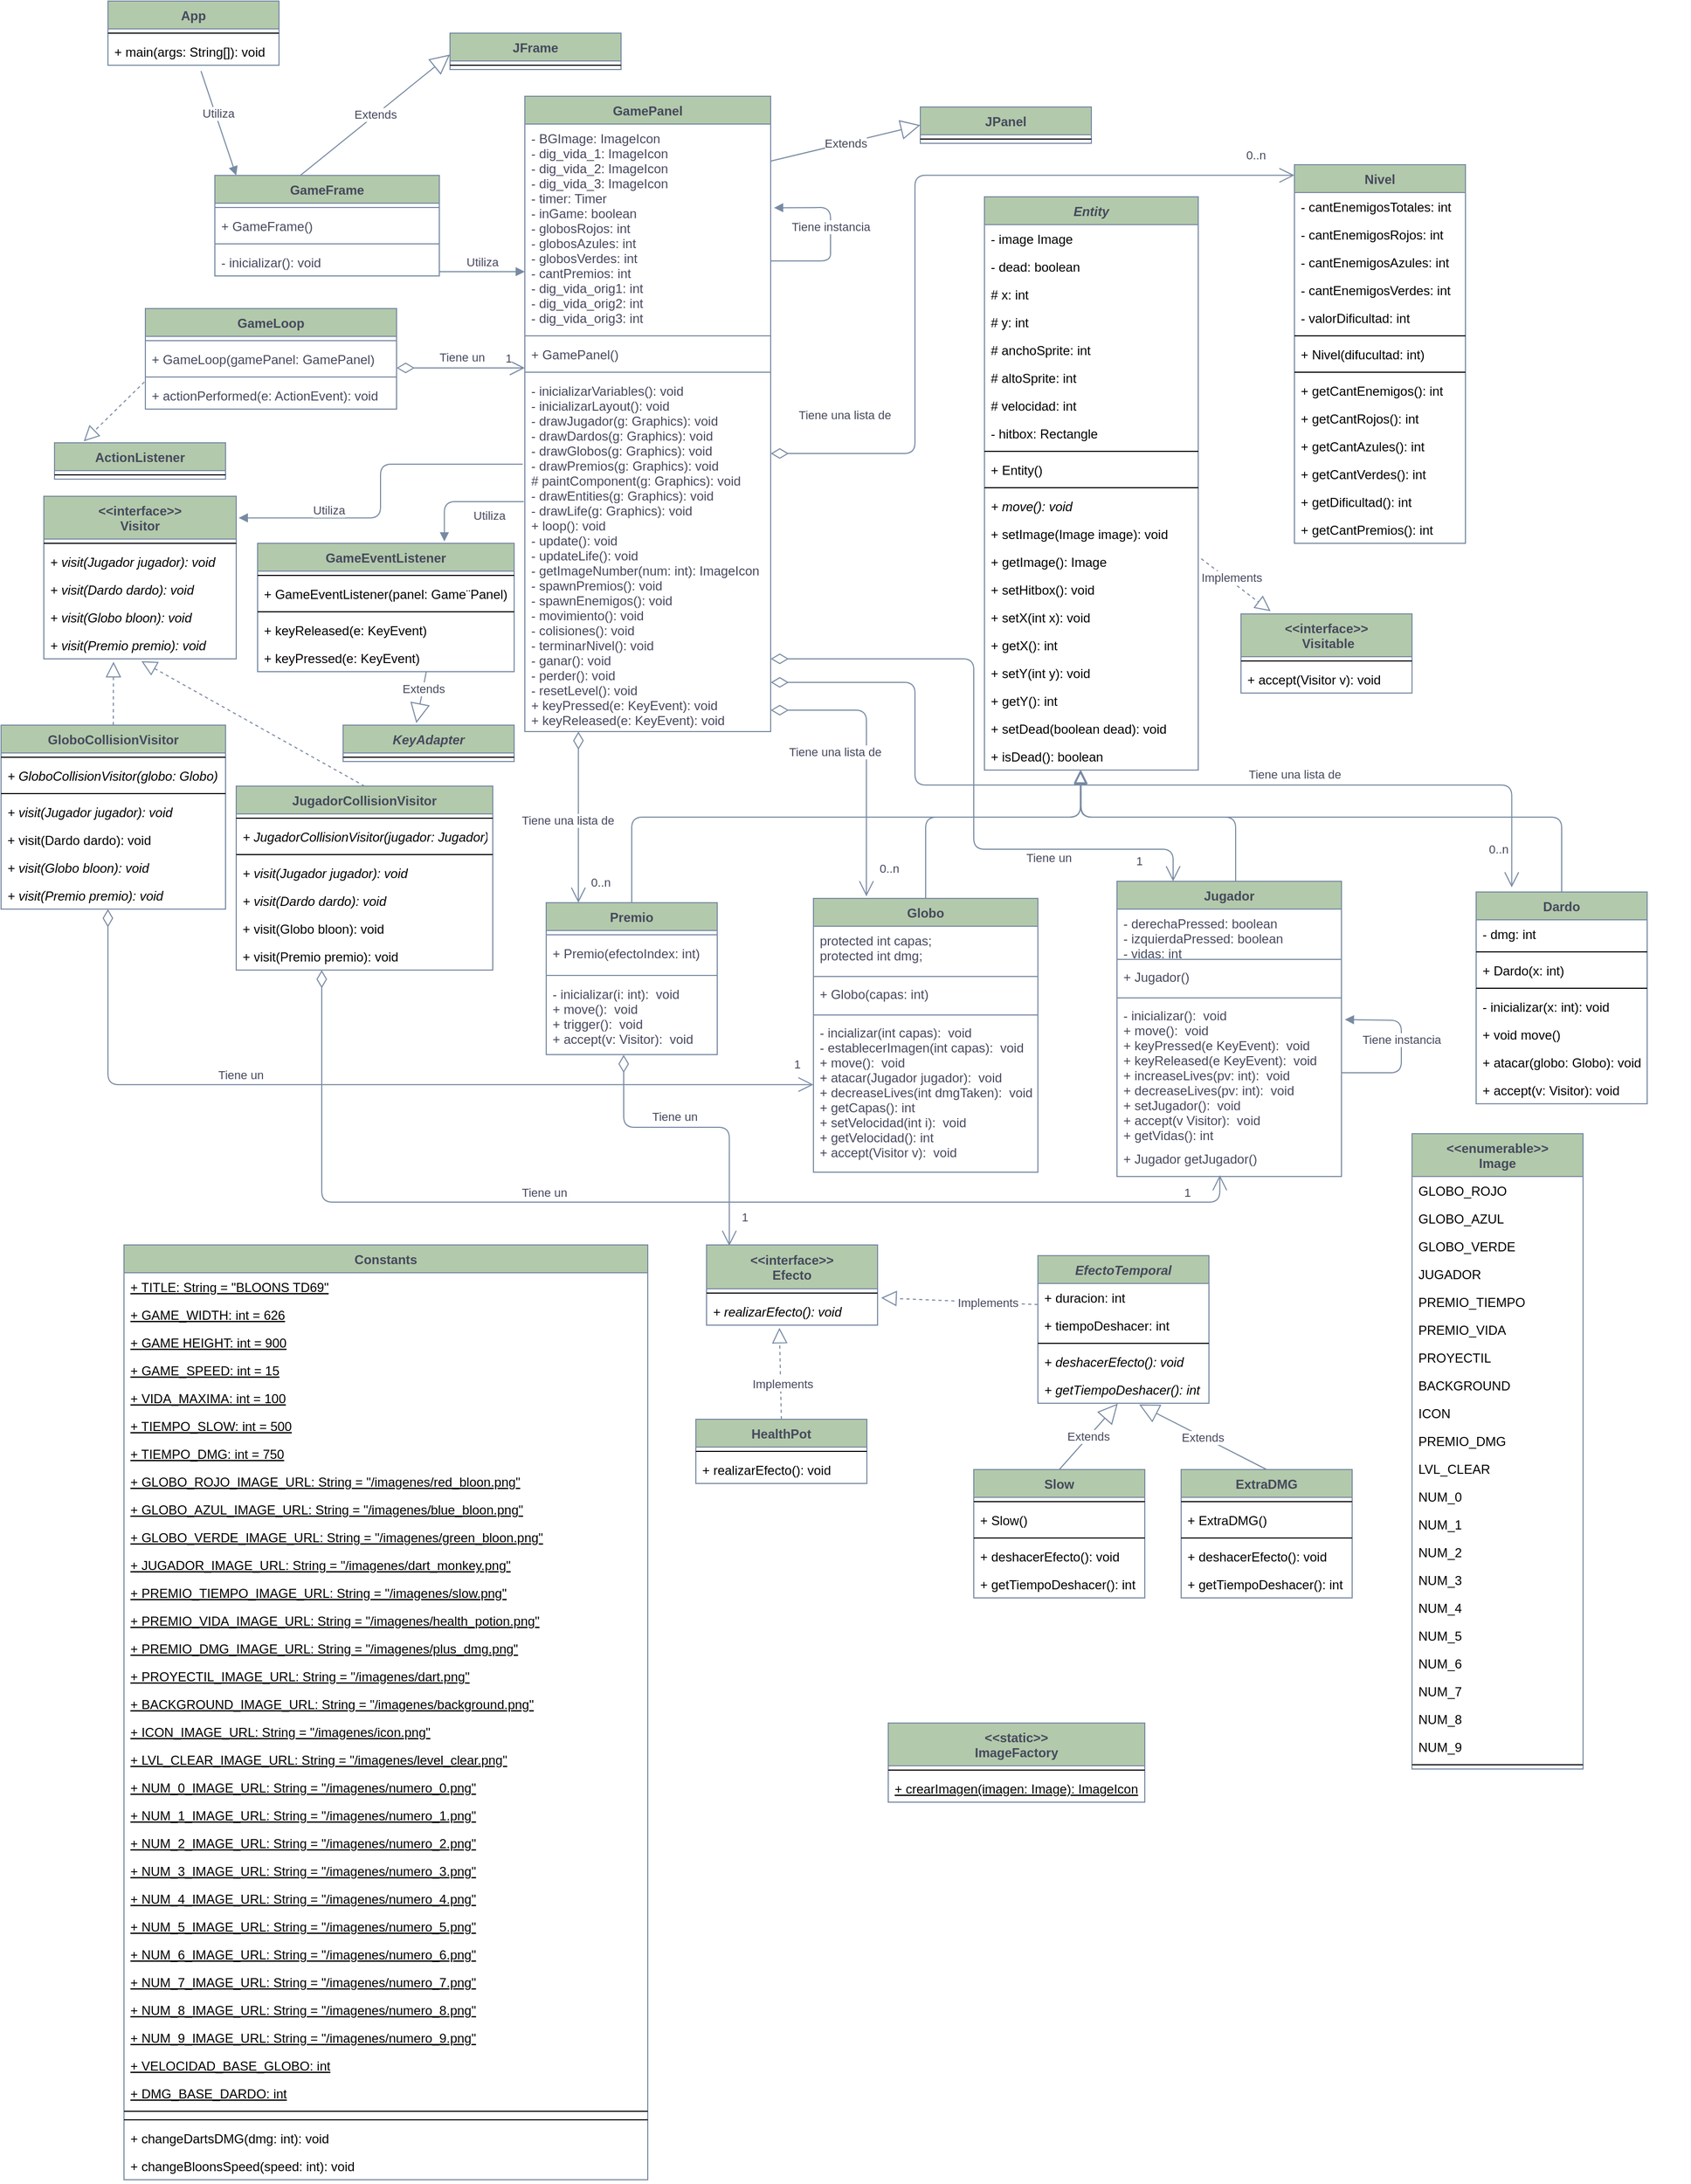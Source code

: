 <mxfile version="13.7.9" type="device"><diagram id="C5RBs43oDa-KdzZeNtuy" name="Page-1"><mxGraphModel dx="1344" dy="384" grid="1" gridSize="10" guides="1" tooltips="1" connect="1" arrows="1" fold="1" page="1" pageScale="1" pageWidth="827" pageHeight="1169" math="0" shadow="0"><root><mxCell id="WIyWlLk6GJQsqaUBKTNV-0"/><mxCell id="WIyWlLk6GJQsqaUBKTNV-1" parent="WIyWlLk6GJQsqaUBKTNV-0"/><mxCell id="EG5RFBEex4uQclMHfwis-46" value="" style="endArrow=block;endSize=10;endFill=0;shadow=0;strokeWidth=1;edgeStyle=elbowEdgeStyle;elbow=vertical;exitX=0.5;exitY=0;exitDx=0;exitDy=0;strokeColor=#788AA3;fontColor=#46495D;entryX=0.449;entryY=1.045;entryDx=0;entryDy=0;entryPerimeter=0;" parent="WIyWlLk6GJQsqaUBKTNV-1" source="zkfFHV4jXpPFQw0GAbJ--0" target="o1dEC-Vrao8-oI-75AXz-36" edge="1"><mxGeometry width="160" relative="1" as="geometry"><mxPoint x="50" y="1037" as="sourcePoint"/><mxPoint x="220" y="923" as="targetPoint"/><Array as="points"><mxPoint x="220" y="963"/><mxPoint x="220" y="953"/><mxPoint x="220" y="953"/></Array></mxGeometry></mxCell><mxCell id="EG5RFBEex4uQclMHfwis-47" value="" style="endArrow=block;endSize=10;endFill=0;shadow=0;strokeWidth=1;edgeStyle=elbowEdgeStyle;elbow=vertical;exitX=0.5;exitY=0;exitDx=0;exitDy=0;strokeColor=#788AA3;fontColor=#46495D;entryX=0.449;entryY=0.991;entryDx=0;entryDy=0;entryPerimeter=0;" parent="WIyWlLk6GJQsqaUBKTNV-1" source="EG5RFBEex4uQclMHfwis-21" target="o1dEC-Vrao8-oI-75AXz-36" edge="1"><mxGeometry width="160" relative="1" as="geometry"><mxPoint x="-40" y="1103" as="sourcePoint"/><mxPoint x="220" y="923" as="targetPoint"/><Array as="points"><mxPoint x="220" y="963"/><mxPoint x="220" y="953"/><mxPoint x="215" y="966"/></Array></mxGeometry></mxCell><mxCell id="9DHzP3f4iy9IUV82Y8eO-2" style="edgeStyle=orthogonalEdgeStyle;orthogonalLoop=1;jettySize=auto;html=1;endArrow=block;endFill=0;endSize=10;strokeColor=#788AA3;fontColor=#46495D;entryX=0.452;entryY=1.013;entryDx=0;entryDy=0;entryPerimeter=0;" parent="WIyWlLk6GJQsqaUBKTNV-1" source="G_3bZy5G74BKl6YumI4s-0" target="o1dEC-Vrao8-oI-75AXz-36" edge="1"><mxGeometry relative="1" as="geometry"><Array as="points"><mxPoint x="365" y="963"/><mxPoint x="220" y="963"/></Array><mxPoint x="365.029" y="1023" as="sourcePoint"/><mxPoint x="220" y="923" as="targetPoint"/></mxGeometry></mxCell><mxCell id="9DHzP3f4iy9IUV82Y8eO-1" style="edgeStyle=orthogonalEdgeStyle;orthogonalLoop=1;jettySize=auto;html=1;endArrow=block;endFill=0;endSize=10;strokeColor=#788AA3;fontColor=#46495D;exitX=0.5;exitY=0;exitDx=0;exitDy=0;" parent="WIyWlLk6GJQsqaUBKTNV-1" source="o1dEC-Vrao8-oI-75AXz-39" target="o1dEC-Vrao8-oI-75AXz-36" edge="1"><mxGeometry relative="1" as="geometry"><mxPoint x="220" y="923" as="targetPoint"/><Array as="points"><mxPoint x="670" y="963"/><mxPoint x="220" y="963"/></Array><mxPoint x="620" y="1033" as="sourcePoint"/></mxGeometry></mxCell><mxCell id="o1dEC-Vrao8-oI-75AXz-168" value="JFrame" style="swimlane;fontStyle=1;align=center;verticalAlign=top;childLayout=stackLayout;horizontal=1;startSize=26;horizontalStack=0;resizeParent=1;resizeParentMax=0;resizeLast=0;collapsible=1;marginBottom=0;strokeColor=#788AA3;fillColor=#B2C9AB;fontColor=#46495D;" parent="WIyWlLk6GJQsqaUBKTNV-1" vertex="1"><mxGeometry x="-370" y="230" width="160" height="34" as="geometry"/></mxCell><mxCell id="o1dEC-Vrao8-oI-75AXz-169" value="" style="line;strokeWidth=1;fillColor=none;align=left;verticalAlign=middle;spacingTop=-1;spacingLeft=3;spacingRight=3;rotatable=0;labelPosition=right;points=[];portConstraint=eastwest;" parent="o1dEC-Vrao8-oI-75AXz-168" vertex="1"><mxGeometry y="26" width="160" height="8" as="geometry"/></mxCell><mxCell id="9DHzP3f4iy9IUV82Y8eO-17" value="" style="text;strokeColor=none;fillColor=none;align=left;verticalAlign=middle;spacingTop=-1;spacingLeft=4;spacingRight=4;rotatable=0;labelPosition=right;points=[];portConstraint=eastwest;fontColor=#46495D;" parent="WIyWlLk6GJQsqaUBKTNV-1" vertex="1"><mxGeometry x="770" y="863" width="20" height="14" as="geometry"/></mxCell><mxCell id="o1dEC-Vrao8-oI-75AXz-57" value="" style="endArrow=block;dashed=1;endFill=0;endSize=12;html=1;strokeColor=#788AA3;fillColor=#B2C9AB;fontColor=#46495D;exitX=-0.001;exitY=0.76;exitDx=0;exitDy=0;entryX=1.021;entryY=0.018;entryDx=0;entryDy=0;entryPerimeter=0;exitPerimeter=0;" parent="WIyWlLk6GJQsqaUBKTNV-1" source="o1dEC-Vrao8-oI-75AXz-52" target="o1dEC-Vrao8-oI-75AXz-50" edge="1"><mxGeometry width="160" relative="1" as="geometry"><mxPoint x="-170" y="1482" as="sourcePoint"/><mxPoint x="-10" y="1482" as="targetPoint"/></mxGeometry></mxCell><mxCell id="o1dEC-Vrao8-oI-75AXz-82" value="Implements" style="edgeLabel;html=1;align=center;verticalAlign=middle;resizable=0;points=[];fontColor=#46495D;" parent="o1dEC-Vrao8-oI-75AXz-57" vertex="1" connectable="0"><mxGeometry x="-0.359" relative="1" as="geometry"><mxPoint as="offset"/></mxGeometry></mxCell><mxCell id="o1dEC-Vrao8-oI-75AXz-64" value="Extends" style="endArrow=block;endSize=16;endFill=0;html=1;strokeColor=#788AA3;fillColor=#B2C9AB;fontColor=#46495D;entryX=0.467;entryY=1.013;entryDx=0;entryDy=0;entryPerimeter=0;exitX=0.5;exitY=0;exitDx=0;exitDy=0;" parent="WIyWlLk6GJQsqaUBKTNV-1" source="o1dEC-Vrao8-oI-75AXz-58" target="o1dEC-Vrao8-oI-75AXz-62" edge="1"><mxGeometry width="160" relative="1" as="geometry"><mxPoint x="-280" y="1722" as="sourcePoint"/><mxPoint x="-120" y="1722" as="targetPoint"/></mxGeometry></mxCell><mxCell id="o1dEC-Vrao8-oI-75AXz-74" value="Extends" style="endArrow=block;endSize=16;endFill=0;html=1;strokeColor=#788AA3;fillColor=#B2C9AB;fontColor=#46495D;exitX=0.5;exitY=0;exitDx=0;exitDy=0;entryX=0.592;entryY=1.045;entryDx=0;entryDy=0;entryPerimeter=0;" parent="WIyWlLk6GJQsqaUBKTNV-1" source="o1dEC-Vrao8-oI-75AXz-65" target="o1dEC-Vrao8-oI-75AXz-62" edge="1"><mxGeometry width="160" relative="1" as="geometry"><mxPoint x="-150.0" y="1772" as="sourcePoint"/><mxPoint x="-60" y="1682" as="targetPoint"/></mxGeometry></mxCell><mxCell id="o1dEC-Vrao8-oI-75AXz-79" value="" style="endArrow=block;dashed=1;endFill=0;endSize=12;html=1;strokeColor=#788AA3;fillColor=#B2C9AB;fontColor=#46495D;exitX=0.5;exitY=0;exitDx=0;exitDy=0;entryX=0.426;entryY=1.095;entryDx=0;entryDy=0;entryPerimeter=0;" parent="WIyWlLk6GJQsqaUBKTNV-1" source="o1dEC-Vrao8-oI-75AXz-75" target="o1dEC-Vrao8-oI-75AXz-50" edge="1"><mxGeometry width="160" relative="1" as="geometry"><mxPoint x="-290" y="1462" as="sourcePoint"/><mxPoint x="-130" y="1462" as="targetPoint"/></mxGeometry></mxCell><mxCell id="o1dEC-Vrao8-oI-75AXz-81" value="Implements" style="edgeLabel;html=1;align=center;verticalAlign=middle;resizable=0;points=[];fontColor=#46495D;" parent="o1dEC-Vrao8-oI-75AXz-79" vertex="1" connectable="0"><mxGeometry x="-0.234" y="-1" relative="1" as="geometry"><mxPoint as="offset"/></mxGeometry></mxCell><mxCell id="o1dEC-Vrao8-oI-75AXz-80" value="1" style="endArrow=open;html=1;endSize=12;startArrow=diamondThin;startSize=14;startFill=0;edgeStyle=orthogonalEdgeStyle;align=left;verticalAlign=bottom;strokeColor=#788AA3;fillColor=#B2C9AB;fontColor=#46495D;entryX=0.133;entryY=0.011;entryDx=0;entryDy=0;entryPerimeter=0;exitX=0.453;exitY=1.003;exitDx=0;exitDy=0;exitPerimeter=0;" parent="WIyWlLk6GJQsqaUBKTNV-1" source="EG5RFBEex4uQclMHfwis-24" target="o1dEC-Vrao8-oI-75AXz-47" edge="1"><mxGeometry x="0.875" y="10" relative="1" as="geometry"><mxPoint x="-110" y="1323" as="sourcePoint"/><mxPoint x="50" y="1323" as="targetPoint"/><Array as="points"><mxPoint x="-208" y="1253"/><mxPoint x="-109" y="1253"/></Array><mxPoint as="offset"/></mxGeometry></mxCell><mxCell id="o1dEC-Vrao8-oI-75AXz-95" value="" style="endArrow=block;dashed=1;endFill=0;endSize=12;html=1;strokeColor=#788AA3;fillColor=#B2C9AB;fontColor=#46495D;entryX=0.173;entryY=-0.035;entryDx=0;entryDy=0;exitX=1.014;exitY=0.4;exitDx=0;exitDy=0;entryPerimeter=0;exitPerimeter=0;" parent="WIyWlLk6GJQsqaUBKTNV-1" source="o1dEC-Vrao8-oI-75AXz-28" target="o1dEC-Vrao8-oI-75AXz-9" edge="1"><mxGeometry width="160" relative="1" as="geometry"><mxPoint x="350" y="653" as="sourcePoint"/><mxPoint x="510" y="653" as="targetPoint"/></mxGeometry></mxCell><mxCell id="o1dEC-Vrao8-oI-75AXz-96" value="Implements" style="edgeLabel;html=1;align=center;verticalAlign=middle;resizable=0;points=[];fontColor=#46495D;" parent="o1dEC-Vrao8-oI-75AXz-95" vertex="1" connectable="0"><mxGeometry x="-0.191" y="3" relative="1" as="geometry"><mxPoint as="offset"/></mxGeometry></mxCell><mxCell id="o1dEC-Vrao8-oI-75AXz-130" value="Utiliza" style="endArrow=block;endFill=1;html=1;edgeStyle=orthogonalEdgeStyle;align=left;verticalAlign=top;strokeColor=#788AA3;fillColor=#B2C9AB;fontColor=#46495D;entryX=1.013;entryY=0.133;entryDx=0;entryDy=0;entryPerimeter=0;" parent="WIyWlLk6GJQsqaUBKTNV-1" target="o1dEC-Vrao8-oI-75AXz-97" edge="1"><mxGeometry x="0.572" y="-20" relative="1" as="geometry"><mxPoint x="-302" y="633" as="sourcePoint"/><mxPoint x="-270" y="693" as="targetPoint"/><Array as="points"><mxPoint x="-302" y="633"/><mxPoint x="-435" y="633"/><mxPoint x="-435" y="683"/></Array><mxPoint as="offset"/></mxGeometry></mxCell><mxCell id="o1dEC-Vrao8-oI-75AXz-136" value="" style="endArrow=block;dashed=1;endFill=0;endSize=12;html=1;strokeColor=#788AA3;fillColor=#B2C9AB;fontColor=#46495D;exitX=0.5;exitY=0;exitDx=0;exitDy=0;entryX=0.362;entryY=1.105;entryDx=0;entryDy=0;entryPerimeter=0;" parent="WIyWlLk6GJQsqaUBKTNV-1" source="o1dEC-Vrao8-oI-75AXz-132" target="o1dEC-Vrao8-oI-75AXz-102" edge="1"><mxGeometry width="160" relative="1" as="geometry"><mxPoint x="-420" y="953" as="sourcePoint"/><mxPoint x="-260" y="953" as="targetPoint"/></mxGeometry></mxCell><mxCell id="o1dEC-Vrao8-oI-75AXz-149" value="1" style="endArrow=open;html=1;endSize=12;startArrow=diamondThin;startSize=14;startFill=0;edgeStyle=orthogonalEdgeStyle;align=left;verticalAlign=bottom;strokeColor=#788AA3;fillColor=#B2C9AB;fontColor=#46495D;entryX=0;entryY=0.431;entryDx=0;entryDy=0;entryPerimeter=0;exitX=0.476;exitY=1;exitDx=0;exitDy=0;exitPerimeter=0;" parent="WIyWlLk6GJQsqaUBKTNV-1" source="o1dEC-Vrao8-oI-75AXz-141" target="zkfFHV4jXpPFQw0GAbJ--5" edge="1"><mxGeometry x="0.951" y="10" relative="1" as="geometry"><mxPoint x="-690" y="1053" as="sourcePoint"/><mxPoint x="-570.88" y="1225.165" as="targetPoint"/><Array as="points"><mxPoint x="-690" y="1213"/></Array><mxPoint as="offset"/></mxGeometry></mxCell><mxCell id="o1dEC-Vrao8-oI-75AXz-150" value="Tiene un" style="edgeLabel;html=1;align=center;verticalAlign=middle;resizable=0;points=[];fontColor=#46495D;" parent="o1dEC-Vrao8-oI-75AXz-149" vertex="1" connectable="0"><mxGeometry x="0.057" y="1" relative="1" as="geometry"><mxPoint x="-147.17" y="-8.02" as="offset"/></mxGeometry></mxCell><mxCell id="o1dEC-Vrao8-oI-75AXz-151" value="Tiene un" style="edgeLabel;html=1;align=center;verticalAlign=middle;resizable=0;points=[];fontColor=#46495D;" parent="WIyWlLk6GJQsqaUBKTNV-1" vertex="1" connectable="0"><mxGeometry x="-160.003" y="1242.999" as="geometry"/></mxCell><mxCell id="o1dEC-Vrao8-oI-75AXz-152" value="1" style="endArrow=open;html=1;endSize=12;startArrow=diamondThin;startSize=14;startFill=0;edgeStyle=orthogonalEdgeStyle;align=left;verticalAlign=bottom;strokeColor=#788AA3;fillColor=#B2C9AB;fontColor=#46495D;entryX=0.458;entryY=0.96;entryDx=0;entryDy=0;entryPerimeter=0;" parent="WIyWlLk6GJQsqaUBKTNV-1" source="o1dEC-Vrao8-oI-75AXz-148" target="G_3bZy5G74BKl6YumI4s-5" edge="1"><mxGeometry x="0.888" relative="1" as="geometry"><mxPoint x="-490" y="1013" as="sourcePoint"/><mxPoint x="350" y="1303" as="targetPoint"/><Array as="points"><mxPoint x="-490" y="1323"/><mxPoint x="350" y="1323"/></Array><mxPoint as="offset"/></mxGeometry></mxCell><mxCell id="o1dEC-Vrao8-oI-75AXz-153" value="Tiene un" style="edgeLabel;html=1;align=center;verticalAlign=middle;resizable=0;points=[];fontColor=#46495D;" parent="o1dEC-Vrao8-oI-75AXz-152" vertex="1" connectable="0"><mxGeometry x="0.057" y="1" relative="1" as="geometry"><mxPoint x="-147.17" y="-8.02" as="offset"/></mxGeometry></mxCell><mxCell id="o1dEC-Vrao8-oI-75AXz-154" value="" style="endArrow=block;dashed=1;endFill=0;endSize=12;html=1;strokeColor=#788AA3;fillColor=#B2C9AB;fontColor=#46495D;exitX=0.5;exitY=0;exitDx=0;exitDy=0;entryX=0.507;entryY=1.083;entryDx=0;entryDy=0;entryPerimeter=0;" parent="WIyWlLk6GJQsqaUBKTNV-1" source="o1dEC-Vrao8-oI-75AXz-142" target="o1dEC-Vrao8-oI-75AXz-102" edge="1"><mxGeometry width="160" relative="1" as="geometry"><mxPoint x="-630" y="893" as="sourcePoint"/><mxPoint x="-554.84" y="827.73" as="targetPoint"/></mxGeometry></mxCell><mxCell id="o1dEC-Vrao8-oI-75AXz-155" value="Tiene instancia" style="html=1;verticalAlign=bottom;endArrow=block;strokeColor=#788AA3;fillColor=#B2C9AB;fontColor=#46495D;exitX=1;exitY=0.5;exitDx=0;exitDy=0;entryX=1.015;entryY=0.129;entryDx=0;entryDy=0;entryPerimeter=0;" parent="WIyWlLk6GJQsqaUBKTNV-1" edge="1"><mxGeometry x="-0.005" width="80" relative="1" as="geometry"><mxPoint x="-70" y="443" as="sourcePoint"/><mxPoint x="-66.85" y="393.286" as="targetPoint"/><Array as="points"><mxPoint x="-14" y="443"/><mxPoint x="-14" y="430"/><mxPoint x="-14" y="393"/></Array><mxPoint as="offset"/></mxGeometry></mxCell><mxCell id="o1dEC-Vrao8-oI-75AXz-164" value="" style="endArrow=block;dashed=1;endFill=0;endSize=12;html=1;strokeColor=#788AA3;fillColor=#B2C9AB;fontColor=#46495D;entryX=0.171;entryY=-0.039;entryDx=0;entryDy=0;entryPerimeter=0;exitX=-0.004;exitY=0.026;exitDx=0;exitDy=0;exitPerimeter=0;" parent="WIyWlLk6GJQsqaUBKTNV-1" source="DL2RpuOqsngcUJHpcAT0-20" target="o1dEC-Vrao8-oI-75AXz-160" edge="1"><mxGeometry width="160" relative="1" as="geometry"><mxPoint x="-704" y="550" as="sourcePoint"/><mxPoint x="-630" y="663" as="targetPoint"/></mxGeometry></mxCell><mxCell id="o1dEC-Vrao8-oI-75AXz-165" value="1" style="endArrow=open;html=1;endSize=12;startArrow=diamondThin;startSize=14;startFill=0;edgeStyle=orthogonalEdgeStyle;align=left;verticalAlign=bottom;strokeColor=#788AA3;fillColor=#B2C9AB;fontColor=#46495D;" parent="WIyWlLk6GJQsqaUBKTNV-1" source="DL2RpuOqsngcUJHpcAT0-17" edge="1"><mxGeometry x="1" y="20" relative="1" as="geometry"><mxPoint x="-430" y="543" as="sourcePoint"/><mxPoint x="-300" y="543" as="targetPoint"/><Array as="points"><mxPoint x="-300" y="543"/></Array><mxPoint x="-20" as="offset"/></mxGeometry></mxCell><mxCell id="o1dEC-Vrao8-oI-75AXz-166" value="Tiene un" style="edgeLabel;html=1;align=center;verticalAlign=middle;resizable=0;points=[];fontColor=#46495D;" parent="o1dEC-Vrao8-oI-75AXz-165" vertex="1" connectable="0"><mxGeometry x="0.137" y="1" relative="1" as="geometry"><mxPoint x="-7.29" y="-8.98" as="offset"/></mxGeometry></mxCell><mxCell id="o1dEC-Vrao8-oI-75AXz-172" value="Utiliza" style="html=1;verticalAlign=bottom;endArrow=block;strokeColor=#788AA3;fillColor=#B2C9AB;fontColor=#46495D;entryX=0.095;entryY=0;entryDx=0;entryDy=0;entryPerimeter=0;exitX=0.544;exitY=1.208;exitDx=0;exitDy=0;exitPerimeter=0;" parent="WIyWlLk6GJQsqaUBKTNV-1" source="o1dEC-Vrao8-oI-75AXz-159" target="DL2RpuOqsngcUJHpcAT0-4" edge="1"><mxGeometry width="80" relative="1" as="geometry"><mxPoint x="-610" y="376" as="sourcePoint"/><mxPoint x="-697" y="452.66" as="targetPoint"/></mxGeometry></mxCell><mxCell id="o1dEC-Vrao8-oI-75AXz-173" value="Utiliza" style="html=1;verticalAlign=bottom;endArrow=block;strokeColor=#788AA3;fillColor=#B2C9AB;fontColor=#46495D;exitX=1;exitY=0.846;exitDx=0;exitDy=0;exitPerimeter=0;" parent="WIyWlLk6GJQsqaUBKTNV-1" source="DL2RpuOqsngcUJHpcAT0-15" edge="1"><mxGeometry width="80" relative="1" as="geometry"><mxPoint x="-420.0" y="452.59" as="sourcePoint"/><mxPoint x="-300" y="453" as="targetPoint"/></mxGeometry></mxCell><mxCell id="o1dEC-Vrao8-oI-75AXz-189" value="Extends" style="endArrow=block;endSize=16;endFill=0;html=1;strokeColor=#788AA3;fillColor=#B2C9AB;fontColor=#46495D;entryX=0.428;entryY=-0.057;entryDx=0;entryDy=0;entryPerimeter=0;exitX=0.658;exitY=0.978;exitDx=0;exitDy=0;exitPerimeter=0;" parent="WIyWlLk6GJQsqaUBKTNV-1" source="o1dEC-Vrao8-oI-75AXz-269" target="o1dEC-Vrao8-oI-75AXz-187" edge="1"><mxGeometry x="-0.316" width="160" relative="1" as="geometry"><mxPoint x="-392" y="850" as="sourcePoint"/><mxPoint x="-280" y="843" as="targetPoint"/><mxPoint as="offset"/></mxGeometry></mxCell><mxCell id="o1dEC-Vrao8-oI-75AXz-190" value="Extends" style="endArrow=block;endSize=16;endFill=0;html=1;strokeColor=#788AA3;fillColor=#B2C9AB;fontColor=#46495D;entryX=0;entryY=0.5;entryDx=0;entryDy=0;" parent="WIyWlLk6GJQsqaUBKTNV-1" target="o1dEC-Vrao8-oI-75AXz-174" edge="1"><mxGeometry width="160" relative="1" as="geometry"><mxPoint x="-70" y="349.66" as="sourcePoint"/><mxPoint x="90" y="349.66" as="targetPoint"/></mxGeometry></mxCell><mxCell id="o1dEC-Vrao8-oI-75AXz-191" value="0..n" style="endArrow=open;html=1;endSize=12;startArrow=diamondThin;startSize=14;startFill=0;edgeStyle=orthogonalEdgeStyle;align=left;verticalAlign=bottom;strokeColor=#788AA3;fillColor=#B2C9AB;fontColor=#46495D;exitX=1;exitY=0.217;exitDx=0;exitDy=0;exitPerimeter=0;entryX=0;entryY=0.028;entryDx=0;entryDy=0;entryPerimeter=0;" parent="WIyWlLk6GJQsqaUBKTNV-1" source="DL2RpuOqsngcUJHpcAT0-24" target="o1dEC-Vrao8-oI-75AXz-177" edge="1"><mxGeometry x="0.875" y="10" relative="1" as="geometry"><mxPoint x="-70" y="503" as="sourcePoint"/><mxPoint x="406" y="385" as="targetPoint"/><Array as="points"><mxPoint x="65" y="623"/><mxPoint x="65" y="363"/></Array><mxPoint as="offset"/></mxGeometry></mxCell><mxCell id="o1dEC-Vrao8-oI-75AXz-192" value="Tiene una lista de" style="edgeLabel;html=1;align=center;verticalAlign=middle;resizable=0;points=[];fontColor=#46495D;" parent="o1dEC-Vrao8-oI-75AXz-191" vertex="1" connectable="0"><mxGeometry x="0.137" y="1" relative="1" as="geometry"><mxPoint x="-97.6" y="225.11" as="offset"/></mxGeometry></mxCell><mxCell id="o1dEC-Vrao8-oI-75AXz-193" value="0..n" style="endArrow=open;html=1;endSize=12;startArrow=diamondThin;startSize=14;startFill=0;edgeStyle=orthogonalEdgeStyle;align=left;verticalAlign=bottom;strokeColor=#788AA3;fillColor=#B2C9AB;fontColor=#46495D;entryX=0.236;entryY=-0.008;entryDx=0;entryDy=0;entryPerimeter=0;" parent="WIyWlLk6GJQsqaUBKTNV-1" target="zkfFHV4jXpPFQw0GAbJ--0" edge="1"><mxGeometry x="0.875" y="10" relative="1" as="geometry"><mxPoint x="-70" y="863" as="sourcePoint"/><mxPoint x="20" y="1033" as="targetPoint"/><Array as="points"><mxPoint x="20" y="863"/></Array><mxPoint as="offset"/></mxGeometry></mxCell><mxCell id="o1dEC-Vrao8-oI-75AXz-194" value="Tiene una lista de" style="edgeLabel;html=1;align=center;verticalAlign=middle;resizable=0;points=[];fontColor=#46495D;" parent="o1dEC-Vrao8-oI-75AXz-193" vertex="1" connectable="0"><mxGeometry x="0.137" y="1" relative="1" as="geometry"><mxPoint x="-30.95" y="-22" as="offset"/></mxGeometry></mxCell><mxCell id="o1dEC-Vrao8-oI-75AXz-195" value="0..n" style="endArrow=open;html=1;endSize=12;startArrow=diamondThin;startSize=14;startFill=0;edgeStyle=orthogonalEdgeStyle;align=left;verticalAlign=bottom;strokeColor=#788AA3;fillColor=#B2C9AB;fontColor=#46495D;exitX=0.218;exitY=1;exitDx=0;exitDy=0;exitPerimeter=0;entryX=0.188;entryY=0;entryDx=0;entryDy=0;entryPerimeter=0;" parent="WIyWlLk6GJQsqaUBKTNV-1" source="DL2RpuOqsngcUJHpcAT0-24" target="EG5RFBEex4uQclMHfwis-21" edge="1"><mxGeometry x="0.875" y="10" relative="1" as="geometry"><mxPoint x="-249.98" y="933.002" as="sourcePoint"/><mxPoint x="-249.9" y="1041.01" as="targetPoint"/><Array as="points"/><mxPoint as="offset"/></mxGeometry></mxCell><mxCell id="o1dEC-Vrao8-oI-75AXz-196" value="Tiene una lista de" style="edgeLabel;html=1;align=center;verticalAlign=middle;resizable=0;points=[];fontColor=#46495D;" parent="o1dEC-Vrao8-oI-75AXz-195" vertex="1" connectable="0"><mxGeometry x="0.137" y="1" relative="1" as="geometry"><mxPoint x="-11.09" y="-8" as="offset"/></mxGeometry></mxCell><mxCell id="o1dEC-Vrao8-oI-75AXz-197" value="0..n" style="endArrow=open;html=1;endSize=12;startArrow=diamondThin;startSize=14;startFill=0;edgeStyle=orthogonalEdgeStyle;align=left;verticalAlign=bottom;strokeColor=#788AA3;fillColor=#B2C9AB;fontColor=#46495D;entryX=0.208;entryY=-0.022;entryDx=0;entryDy=0;entryPerimeter=0;" parent="WIyWlLk6GJQsqaUBKTNV-1" target="o1dEC-Vrao8-oI-75AXz-39" edge="1"><mxGeometry x="0.94" y="-23" relative="1" as="geometry"><mxPoint x="-70" y="837.03" as="sourcePoint"/><mxPoint x="620" y="943" as="targetPoint"/><Array as="points"><mxPoint x="65" y="837"/><mxPoint x="65" y="933"/><mxPoint x="623" y="933"/></Array><mxPoint as="offset"/></mxGeometry></mxCell><mxCell id="o1dEC-Vrao8-oI-75AXz-198" value="Tiene una lista de" style="edgeLabel;html=1;align=center;verticalAlign=middle;resizable=0;points=[];fontColor=#46495D;" parent="o1dEC-Vrao8-oI-75AXz-197" vertex="1" connectable="0"><mxGeometry x="0.137" y="1" relative="1" as="geometry"><mxPoint x="82.55" y="-9.03" as="offset"/></mxGeometry></mxCell><mxCell id="o1dEC-Vrao8-oI-75AXz-201" value="1" style="endArrow=open;html=1;endSize=12;startArrow=diamondThin;startSize=14;startFill=0;edgeStyle=orthogonalEdgeStyle;align=left;verticalAlign=bottom;strokeColor=#788AA3;fillColor=#B2C9AB;fontColor=#46495D;entryX=0.25;entryY=0;entryDx=0;entryDy=0;" parent="WIyWlLk6GJQsqaUBKTNV-1" target="G_3bZy5G74BKl6YumI4s-0" edge="1"><mxGeometry x="0.772" y="-20" relative="1" as="geometry"><mxPoint x="-70" y="815" as="sourcePoint"/><mxPoint x="310" y="1013" as="targetPoint"/><Array as="points"><mxPoint x="120" y="815"/><mxPoint x="120" y="993"/><mxPoint x="307" y="993"/></Array><mxPoint as="offset"/></mxGeometry></mxCell><mxCell id="o1dEC-Vrao8-oI-75AXz-202" value="Tiene un" style="edgeLabel;html=1;align=center;verticalAlign=middle;resizable=0;points=[];fontColor=#46495D;" parent="o1dEC-Vrao8-oI-75AXz-201" vertex="1" connectable="0"><mxGeometry x="0.137" y="1" relative="1" as="geometry"><mxPoint x="68.97" y="43.59" as="offset"/></mxGeometry></mxCell><mxCell id="o1dEC-Vrao8-oI-75AXz-186" value="Utiliza" style="endArrow=block;endFill=1;html=1;edgeStyle=orthogonalEdgeStyle;align=left;verticalAlign=top;strokeColor=#788AA3;fillColor=#B2C9AB;fontColor=#46495D;rounded=1;entryX=0.728;entryY=-0.015;entryDx=0;entryDy=0;entryPerimeter=0;" parent="WIyWlLk6GJQsqaUBKTNV-1" target="o1dEC-Vrao8-oI-75AXz-181" edge="1"><mxGeometry x="-0.121" relative="1" as="geometry"><mxPoint x="-301" y="668" as="sourcePoint"/><mxPoint x="-377" y="759" as="targetPoint"/><mxPoint as="offset"/><Array as="points"><mxPoint x="-375" y="668"/></Array></mxGeometry></mxCell><mxCell id="o1dEC-Vrao8-oI-75AXz-13" value="Entity" style="swimlane;fontStyle=3;align=center;verticalAlign=top;childLayout=stackLayout;horizontal=1;startSize=26;horizontalStack=0;resizeParent=1;resizeParentMax=0;resizeLast=0;collapsible=1;marginBottom=0;strokeColor=#788AA3;fillColor=#B2C9AB;fontColor=#46495D;" parent="WIyWlLk6GJQsqaUBKTNV-1" vertex="1"><mxGeometry x="130" y="383" width="200" height="536" as="geometry"/></mxCell><mxCell id="o1dEC-Vrao8-oI-75AXz-14" value="- image Image" style="text;strokeColor=none;fillColor=none;align=left;verticalAlign=top;spacingLeft=4;spacingRight=4;overflow=hidden;rotatable=0;points=[[0,0.5],[1,0.5]];portConstraint=eastwest;" parent="o1dEC-Vrao8-oI-75AXz-13" vertex="1"><mxGeometry y="26" width="200" height="26" as="geometry"/></mxCell><mxCell id="o1dEC-Vrao8-oI-75AXz-18" value="- dead: boolean" style="text;strokeColor=none;fillColor=none;align=left;verticalAlign=top;spacingLeft=4;spacingRight=4;overflow=hidden;rotatable=0;points=[[0,0.5],[1,0.5]];portConstraint=eastwest;" parent="o1dEC-Vrao8-oI-75AXz-13" vertex="1"><mxGeometry y="52" width="200" height="26" as="geometry"/></mxCell><mxCell id="o1dEC-Vrao8-oI-75AXz-19" value="# x: int" style="text;strokeColor=none;fillColor=none;align=left;verticalAlign=top;spacingLeft=4;spacingRight=4;overflow=hidden;rotatable=0;points=[[0,0.5],[1,0.5]];portConstraint=eastwest;" parent="o1dEC-Vrao8-oI-75AXz-13" vertex="1"><mxGeometry y="78" width="200" height="26" as="geometry"/></mxCell><mxCell id="o1dEC-Vrao8-oI-75AXz-20" value="# y: int" style="text;strokeColor=none;fillColor=none;align=left;verticalAlign=top;spacingLeft=4;spacingRight=4;overflow=hidden;rotatable=0;points=[[0,0.5],[1,0.5]];portConstraint=eastwest;" parent="o1dEC-Vrao8-oI-75AXz-13" vertex="1"><mxGeometry y="104" width="200" height="26" as="geometry"/></mxCell><mxCell id="o1dEC-Vrao8-oI-75AXz-24" value="# anchoSprite: int" style="text;strokeColor=none;fillColor=none;align=left;verticalAlign=top;spacingLeft=4;spacingRight=4;overflow=hidden;rotatable=0;points=[[0,0.5],[1,0.5]];portConstraint=eastwest;" parent="o1dEC-Vrao8-oI-75AXz-13" vertex="1"><mxGeometry y="130" width="200" height="26" as="geometry"/></mxCell><mxCell id="o1dEC-Vrao8-oI-75AXz-23" value="# altoSprite: int" style="text;strokeColor=none;fillColor=none;align=left;verticalAlign=top;spacingLeft=4;spacingRight=4;overflow=hidden;rotatable=0;points=[[0,0.5],[1,0.5]];portConstraint=eastwest;" parent="o1dEC-Vrao8-oI-75AXz-13" vertex="1"><mxGeometry y="156" width="200" height="26" as="geometry"/></mxCell><mxCell id="o1dEC-Vrao8-oI-75AXz-22" value="# velocidad: int" style="text;strokeColor=none;fillColor=none;align=left;verticalAlign=top;spacingLeft=4;spacingRight=4;overflow=hidden;rotatable=0;points=[[0,0.5],[1,0.5]];portConstraint=eastwest;" parent="o1dEC-Vrao8-oI-75AXz-13" vertex="1"><mxGeometry y="182" width="200" height="26" as="geometry"/></mxCell><mxCell id="o1dEC-Vrao8-oI-75AXz-21" value="- hitbox: Rectangle" style="text;strokeColor=none;fillColor=none;align=left;verticalAlign=top;spacingLeft=4;spacingRight=4;overflow=hidden;rotatable=0;points=[[0,0.5],[1,0.5]];portConstraint=eastwest;" parent="o1dEC-Vrao8-oI-75AXz-13" vertex="1"><mxGeometry y="208" width="200" height="26" as="geometry"/></mxCell><mxCell id="o1dEC-Vrao8-oI-75AXz-15" value="" style="line;strokeWidth=1;fillColor=none;align=left;verticalAlign=middle;spacingTop=-1;spacingLeft=3;spacingRight=3;rotatable=0;labelPosition=right;points=[];portConstraint=eastwest;" parent="o1dEC-Vrao8-oI-75AXz-13" vertex="1"><mxGeometry y="234" width="200" height="8" as="geometry"/></mxCell><mxCell id="o1dEC-Vrao8-oI-75AXz-254" value="+ Entity()" style="text;strokeColor=none;fillColor=none;align=left;verticalAlign=top;spacingLeft=4;spacingRight=4;overflow=hidden;rotatable=0;points=[[0,0.5],[1,0.5]];portConstraint=eastwest;fontStyle=0" parent="o1dEC-Vrao8-oI-75AXz-13" vertex="1"><mxGeometry y="242" width="200" height="26" as="geometry"/></mxCell><mxCell id="o1dEC-Vrao8-oI-75AXz-253" value="" style="line;strokeWidth=1;fillColor=none;align=left;verticalAlign=middle;spacingTop=-1;spacingLeft=3;spacingRight=3;rotatable=0;labelPosition=right;points=[];portConstraint=eastwest;" parent="o1dEC-Vrao8-oI-75AXz-13" vertex="1"><mxGeometry y="268" width="200" height="8" as="geometry"/></mxCell><mxCell id="o1dEC-Vrao8-oI-75AXz-17" value="+ move(): void" style="text;strokeColor=none;fillColor=none;align=left;verticalAlign=top;spacingLeft=4;spacingRight=4;overflow=hidden;rotatable=0;points=[[0,0.5],[1,0.5]];portConstraint=eastwest;fontStyle=2" parent="o1dEC-Vrao8-oI-75AXz-13" vertex="1"><mxGeometry y="276" width="200" height="26" as="geometry"/></mxCell><mxCell id="o1dEC-Vrao8-oI-75AXz-16" value="+ setImage(Image image): void" style="text;strokeColor=none;fillColor=none;align=left;verticalAlign=top;spacingLeft=4;spacingRight=4;overflow=hidden;rotatable=0;points=[[0,0.5],[1,0.5]];portConstraint=eastwest;" parent="o1dEC-Vrao8-oI-75AXz-13" vertex="1"><mxGeometry y="302" width="200" height="26" as="geometry"/></mxCell><mxCell id="o1dEC-Vrao8-oI-75AXz-28" value="+ getImage(): Image " style="text;strokeColor=none;fillColor=none;align=left;verticalAlign=top;spacingLeft=4;spacingRight=4;overflow=hidden;rotatable=0;points=[[0,0.5],[1,0.5]];portConstraint=eastwest;" parent="o1dEC-Vrao8-oI-75AXz-13" vertex="1"><mxGeometry y="328" width="200" height="26" as="geometry"/></mxCell><mxCell id="o1dEC-Vrao8-oI-75AXz-29" value="+ setHitbox(): void " style="text;strokeColor=none;fillColor=none;align=left;verticalAlign=top;spacingLeft=4;spacingRight=4;overflow=hidden;rotatable=0;points=[[0,0.5],[1,0.5]];portConstraint=eastwest;" parent="o1dEC-Vrao8-oI-75AXz-13" vertex="1"><mxGeometry y="354" width="200" height="26" as="geometry"/></mxCell><mxCell id="o1dEC-Vrao8-oI-75AXz-35" value="+ setX(int x): void " style="text;strokeColor=none;fillColor=none;align=left;verticalAlign=top;spacingLeft=4;spacingRight=4;overflow=hidden;rotatable=0;points=[[0,0.5],[1,0.5]];portConstraint=eastwest;" parent="o1dEC-Vrao8-oI-75AXz-13" vertex="1"><mxGeometry y="380" width="200" height="26" as="geometry"/></mxCell><mxCell id="o1dEC-Vrao8-oI-75AXz-34" value="+ getX(): int " style="text;strokeColor=none;fillColor=none;align=left;verticalAlign=top;spacingLeft=4;spacingRight=4;overflow=hidden;rotatable=0;points=[[0,0.5],[1,0.5]];portConstraint=eastwest;" parent="o1dEC-Vrao8-oI-75AXz-13" vertex="1"><mxGeometry y="406" width="200" height="26" as="geometry"/></mxCell><mxCell id="o1dEC-Vrao8-oI-75AXz-33" value="+ setY(int y): void " style="text;strokeColor=none;fillColor=none;align=left;verticalAlign=top;spacingLeft=4;spacingRight=4;overflow=hidden;rotatable=0;points=[[0,0.5],[1,0.5]];portConstraint=eastwest;" parent="o1dEC-Vrao8-oI-75AXz-13" vertex="1"><mxGeometry y="432" width="200" height="26" as="geometry"/></mxCell><mxCell id="o1dEC-Vrao8-oI-75AXz-32" value="+ getY(): int " style="text;strokeColor=none;fillColor=none;align=left;verticalAlign=top;spacingLeft=4;spacingRight=4;overflow=hidden;rotatable=0;points=[[0,0.5],[1,0.5]];portConstraint=eastwest;" parent="o1dEC-Vrao8-oI-75AXz-13" vertex="1"><mxGeometry y="458" width="200" height="26" as="geometry"/></mxCell><mxCell id="o1dEC-Vrao8-oI-75AXz-26" value="+ setDead(boolean dead): void " style="text;strokeColor=none;fillColor=none;align=left;verticalAlign=top;spacingLeft=4;spacingRight=4;overflow=hidden;rotatable=0;points=[[0,0.5],[1,0.5]];portConstraint=eastwest;" parent="o1dEC-Vrao8-oI-75AXz-13" vertex="1"><mxGeometry y="484" width="200" height="26" as="geometry"/></mxCell><mxCell id="o1dEC-Vrao8-oI-75AXz-36" value="+ isDead(): boolean &#10;" style="text;strokeColor=none;fillColor=none;align=left;verticalAlign=top;spacingLeft=4;spacingRight=4;overflow=hidden;rotatable=0;points=[[0,0.5],[1,0.5]];portConstraint=eastwest;" parent="o1dEC-Vrao8-oI-75AXz-13" vertex="1"><mxGeometry y="510" width="200" height="26" as="geometry"/></mxCell><mxCell id="o1dEC-Vrao8-oI-75AXz-174" value="JPanel" style="swimlane;fontStyle=1;align=center;verticalAlign=top;childLayout=stackLayout;horizontal=1;startSize=26;horizontalStack=0;resizeParent=1;resizeParentMax=0;resizeLast=0;collapsible=1;marginBottom=0;strokeColor=#788AA3;fillColor=#B2C9AB;fontColor=#46495D;" parent="WIyWlLk6GJQsqaUBKTNV-1" vertex="1"><mxGeometry x="70" y="299" width="160" height="34" as="geometry"/></mxCell><mxCell id="o1dEC-Vrao8-oI-75AXz-175" value="" style="line;strokeWidth=1;fillColor=none;align=left;verticalAlign=middle;spacingTop=-1;spacingLeft=3;spacingRight=3;rotatable=0;labelPosition=right;points=[];portConstraint=eastwest;" parent="o1dEC-Vrao8-oI-75AXz-174" vertex="1"><mxGeometry y="26" width="160" height="8" as="geometry"/></mxCell><mxCell id="o1dEC-Vrao8-oI-75AXz-177" value="Nivel" style="swimlane;fontStyle=1;align=center;verticalAlign=top;childLayout=stackLayout;horizontal=1;startSize=26;horizontalStack=0;resizeParent=1;resizeParentMax=0;resizeLast=0;collapsible=1;marginBottom=0;strokeColor=#788AA3;fillColor=#B2C9AB;fontColor=#46495D;" parent="WIyWlLk6GJQsqaUBKTNV-1" vertex="1"><mxGeometry x="420" y="353" width="160" height="354" as="geometry"/></mxCell><mxCell id="o1dEC-Vrao8-oI-75AXz-178" value="- cantEnemigosTotales: int" style="text;strokeColor=none;fillColor=none;align=left;verticalAlign=top;spacingLeft=4;spacingRight=4;overflow=hidden;rotatable=0;points=[[0,0.5],[1,0.5]];portConstraint=eastwest;" parent="o1dEC-Vrao8-oI-75AXz-177" vertex="1"><mxGeometry y="26" width="160" height="26" as="geometry"/></mxCell><mxCell id="o1dEC-Vrao8-oI-75AXz-241" value="- cantEnemigosRojos: int" style="text;strokeColor=none;fillColor=none;align=left;verticalAlign=top;spacingLeft=4;spacingRight=4;overflow=hidden;rotatable=0;points=[[0,0.5],[1,0.5]];portConstraint=eastwest;" parent="o1dEC-Vrao8-oI-75AXz-177" vertex="1"><mxGeometry y="52" width="160" height="26" as="geometry"/></mxCell><mxCell id="o1dEC-Vrao8-oI-75AXz-242" value="- cantEnemigosAzules: int" style="text;strokeColor=none;fillColor=none;align=left;verticalAlign=top;spacingLeft=4;spacingRight=4;overflow=hidden;rotatable=0;points=[[0,0.5],[1,0.5]];portConstraint=eastwest;" parent="o1dEC-Vrao8-oI-75AXz-177" vertex="1"><mxGeometry y="78" width="160" height="26" as="geometry"/></mxCell><mxCell id="o1dEC-Vrao8-oI-75AXz-240" value="- cantEnemigosVerdes: int" style="text;strokeColor=none;fillColor=none;align=left;verticalAlign=top;spacingLeft=4;spacingRight=4;overflow=hidden;rotatable=0;points=[[0,0.5],[1,0.5]];portConstraint=eastwest;" parent="o1dEC-Vrao8-oI-75AXz-177" vertex="1"><mxGeometry y="104" width="160" height="26" as="geometry"/></mxCell><mxCell id="o1dEC-Vrao8-oI-75AXz-239" value="- valorDificultad: int" style="text;strokeColor=none;fillColor=none;align=left;verticalAlign=top;spacingLeft=4;spacingRight=4;overflow=hidden;rotatable=0;points=[[0,0.5],[1,0.5]];portConstraint=eastwest;" parent="o1dEC-Vrao8-oI-75AXz-177" vertex="1"><mxGeometry y="130" width="160" height="26" as="geometry"/></mxCell><mxCell id="o1dEC-Vrao8-oI-75AXz-179" value="" style="line;strokeWidth=1;fillColor=none;align=left;verticalAlign=middle;spacingTop=-1;spacingLeft=3;spacingRight=3;rotatable=0;labelPosition=right;points=[];portConstraint=eastwest;" parent="o1dEC-Vrao8-oI-75AXz-177" vertex="1"><mxGeometry y="156" width="160" height="8" as="geometry"/></mxCell><mxCell id="o1dEC-Vrao8-oI-75AXz-243" value="+ Nivel(difucultad: int)" style="text;strokeColor=none;fillColor=none;align=left;verticalAlign=top;spacingLeft=4;spacingRight=4;overflow=hidden;rotatable=0;points=[[0,0.5],[1,0.5]];portConstraint=eastwest;" parent="o1dEC-Vrao8-oI-75AXz-177" vertex="1"><mxGeometry y="164" width="160" height="26" as="geometry"/></mxCell><mxCell id="o1dEC-Vrao8-oI-75AXz-248" value="" style="line;strokeWidth=1;fillColor=none;align=left;verticalAlign=middle;spacingTop=-1;spacingLeft=3;spacingRight=3;rotatable=0;labelPosition=right;points=[];portConstraint=eastwest;" parent="o1dEC-Vrao8-oI-75AXz-177" vertex="1"><mxGeometry y="190" width="160" height="8" as="geometry"/></mxCell><mxCell id="o1dEC-Vrao8-oI-75AXz-244" value="+ getCantEnemigos(): int" style="text;strokeColor=none;fillColor=none;align=left;verticalAlign=top;spacingLeft=4;spacingRight=4;overflow=hidden;rotatable=0;points=[[0,0.5],[1,0.5]];portConstraint=eastwest;" parent="o1dEC-Vrao8-oI-75AXz-177" vertex="1"><mxGeometry y="198" width="160" height="26" as="geometry"/></mxCell><mxCell id="o1dEC-Vrao8-oI-75AXz-250" value="+ getCantRojos(): int" style="text;strokeColor=none;fillColor=none;align=left;verticalAlign=top;spacingLeft=4;spacingRight=4;overflow=hidden;rotatable=0;points=[[0,0.5],[1,0.5]];portConstraint=eastwest;" parent="o1dEC-Vrao8-oI-75AXz-177" vertex="1"><mxGeometry y="224" width="160" height="26" as="geometry"/></mxCell><mxCell id="o1dEC-Vrao8-oI-75AXz-245" value="+ getCantAzules(): int" style="text;strokeColor=none;fillColor=none;align=left;verticalAlign=top;spacingLeft=4;spacingRight=4;overflow=hidden;rotatable=0;points=[[0,0.5],[1,0.5]];portConstraint=eastwest;" parent="o1dEC-Vrao8-oI-75AXz-177" vertex="1"><mxGeometry y="250" width="160" height="26" as="geometry"/></mxCell><mxCell id="o1dEC-Vrao8-oI-75AXz-247" value="+ getCantVerdes(): int" style="text;strokeColor=none;fillColor=none;align=left;verticalAlign=top;spacingLeft=4;spacingRight=4;overflow=hidden;rotatable=0;points=[[0,0.5],[1,0.5]];portConstraint=eastwest;" parent="o1dEC-Vrao8-oI-75AXz-177" vertex="1"><mxGeometry y="276" width="160" height="26" as="geometry"/></mxCell><mxCell id="o1dEC-Vrao8-oI-75AXz-246" value="+ getDificultad(): int" style="text;strokeColor=none;fillColor=none;align=left;verticalAlign=top;spacingLeft=4;spacingRight=4;overflow=hidden;rotatable=0;points=[[0,0.5],[1,0.5]];portConstraint=eastwest;" parent="o1dEC-Vrao8-oI-75AXz-177" vertex="1"><mxGeometry y="302" width="160" height="26" as="geometry"/></mxCell><mxCell id="o1dEC-Vrao8-oI-75AXz-180" value="+ getCantPremios(): int" style="text;strokeColor=none;fillColor=none;align=left;verticalAlign=top;spacingLeft=4;spacingRight=4;overflow=hidden;rotatable=0;points=[[0,0.5],[1,0.5]];portConstraint=eastwest;" parent="o1dEC-Vrao8-oI-75AXz-177" vertex="1"><mxGeometry y="328" width="160" height="26" as="geometry"/></mxCell><mxCell id="DL2RpuOqsngcUJHpcAT0-17" value="GameLoop" style="swimlane;fontStyle=1;align=center;verticalAlign=top;childLayout=stackLayout;horizontal=1;startSize=26;horizontalStack=0;resizeParent=1;resizeParentMax=0;resizeLast=0;collapsible=1;marginBottom=0;fillColor=#B2C9AB;strokeColor=#788AA3;fontColor=#46495D;" parent="WIyWlLk6GJQsqaUBKTNV-1" vertex="1"><mxGeometry x="-655" y="487.5" width="235" height="94" as="geometry"/></mxCell><mxCell id="DL2RpuOqsngcUJHpcAT0-19" value="" style="line;strokeWidth=1;fillColor=none;align=left;verticalAlign=middle;spacingTop=-1;spacingLeft=3;spacingRight=3;rotatable=0;labelPosition=right;points=[];portConstraint=eastwest;strokeColor=#788AA3;fontColor=#46495D;" parent="DL2RpuOqsngcUJHpcAT0-17" vertex="1"><mxGeometry y="26" width="235" height="8" as="geometry"/></mxCell><mxCell id="o1dEC-Vrao8-oI-75AXz-272" value="+ GameLoop(gamePanel: GamePanel)" style="text;strokeColor=none;fillColor=none;align=left;verticalAlign=top;spacingLeft=4;spacingRight=4;overflow=hidden;rotatable=0;points=[[0,0.5],[1,0.5]];portConstraint=eastwest;fontColor=#46495D;" parent="DL2RpuOqsngcUJHpcAT0-17" vertex="1"><mxGeometry y="34" width="235" height="26" as="geometry"/></mxCell><mxCell id="o1dEC-Vrao8-oI-75AXz-271" value="" style="line;strokeWidth=1;fillColor=none;align=left;verticalAlign=middle;spacingTop=-1;spacingLeft=3;spacingRight=3;rotatable=0;labelPosition=right;points=[];portConstraint=eastwest;strokeColor=#788AA3;fontColor=#46495D;" parent="DL2RpuOqsngcUJHpcAT0-17" vertex="1"><mxGeometry y="60" width="235" height="8" as="geometry"/></mxCell><mxCell id="DL2RpuOqsngcUJHpcAT0-20" value="+ actionPerformed(e: ActionEvent): void" style="text;strokeColor=none;fillColor=none;align=left;verticalAlign=top;spacingLeft=4;spacingRight=4;overflow=hidden;rotatable=0;points=[[0,0.5],[1,0.5]];portConstraint=eastwest;fontColor=#46495D;" parent="DL2RpuOqsngcUJHpcAT0-17" vertex="1"><mxGeometry y="68" width="235" height="26" as="geometry"/></mxCell><mxCell id="o1dEC-Vrao8-oI-75AXz-156" value="App" style="swimlane;fontStyle=1;align=center;verticalAlign=top;childLayout=stackLayout;horizontal=1;startSize=26;horizontalStack=0;resizeParent=1;resizeParentMax=0;resizeLast=0;collapsible=1;marginBottom=0;strokeColor=#788AA3;fillColor=#B2C9AB;fontColor=#46495D;" parent="WIyWlLk6GJQsqaUBKTNV-1" vertex="1"><mxGeometry x="-690" y="200" width="160" height="60" as="geometry"/></mxCell><mxCell id="o1dEC-Vrao8-oI-75AXz-158" value="" style="line;strokeWidth=1;fillColor=none;align=left;verticalAlign=middle;spacingTop=-1;spacingLeft=3;spacingRight=3;rotatable=0;labelPosition=right;points=[];portConstraint=eastwest;" parent="o1dEC-Vrao8-oI-75AXz-156" vertex="1"><mxGeometry y="26" width="160" height="8" as="geometry"/></mxCell><mxCell id="o1dEC-Vrao8-oI-75AXz-159" value="+ main(args: String[]): void" style="text;strokeColor=none;fillColor=none;align=left;verticalAlign=top;spacingLeft=4;spacingRight=4;overflow=hidden;rotatable=0;points=[[0,0.5],[1,0.5]];portConstraint=eastwest;fontStyle=0" parent="o1dEC-Vrao8-oI-75AXz-156" vertex="1"><mxGeometry y="34" width="160" height="26" as="geometry"/></mxCell><mxCell id="zkfFHV4jXpPFQw0GAbJ--0" value="Globo" style="swimlane;fontStyle=1;align=center;verticalAlign=top;childLayout=stackLayout;horizontal=1;startSize=26;horizontalStack=0;resizeParent=1;resizeLast=0;collapsible=1;marginBottom=0;shadow=0;strokeWidth=1;fillColor=#B2C9AB;strokeColor=#788AA3;fontColor=#46495D;" parent="WIyWlLk6GJQsqaUBKTNV-1" vertex="1"><mxGeometry x="-30" y="1039" width="210" height="256" as="geometry"><mxRectangle x="230" y="140" width="160" height="26" as="alternateBounds"/></mxGeometry></mxCell><mxCell id="zkfFHV4jXpPFQw0GAbJ--1" value="protected int capas;&#10;&#9;protected int dmg;" style="text;align=left;verticalAlign=top;spacingLeft=4;spacingRight=4;overflow=hidden;rotatable=0;points=[[0,0.5],[1,0.5]];portConstraint=eastwest;fontColor=#46495D;" parent="zkfFHV4jXpPFQw0GAbJ--0" vertex="1"><mxGeometry y="26" width="210" height="44" as="geometry"/></mxCell><mxCell id="zkfFHV4jXpPFQw0GAbJ--4" value="" style="line;html=1;strokeWidth=1;align=left;verticalAlign=middle;spacingTop=-1;spacingLeft=3;spacingRight=3;rotatable=0;labelPosition=right;points=[];portConstraint=eastwest;fillColor=#B2C9AB;strokeColor=#788AA3;fontColor=#46495D;" parent="zkfFHV4jXpPFQw0GAbJ--0" vertex="1"><mxGeometry y="70" width="210" height="6" as="geometry"/></mxCell><mxCell id="o1dEC-Vrao8-oI-75AXz-258" value="+ Globo(capas: int)" style="text;align=left;verticalAlign=top;spacingLeft=4;spacingRight=4;overflow=hidden;rotatable=0;points=[[0,0.5],[1,0.5]];portConstraint=eastwest;fontStyle=0;fontColor=#46495D;" parent="zkfFHV4jXpPFQw0GAbJ--0" vertex="1"><mxGeometry y="76" width="210" height="30" as="geometry"/></mxCell><mxCell id="o1dEC-Vrao8-oI-75AXz-257" value="" style="line;html=1;strokeWidth=1;align=left;verticalAlign=middle;spacingTop=-1;spacingLeft=3;spacingRight=3;rotatable=0;labelPosition=right;points=[];portConstraint=eastwest;fillColor=#B2C9AB;strokeColor=#788AA3;fontColor=#46495D;" parent="zkfFHV4jXpPFQw0GAbJ--0" vertex="1"><mxGeometry y="106" width="210" height="6" as="geometry"/></mxCell><mxCell id="zkfFHV4jXpPFQw0GAbJ--5" value="- incializar(int capas):  void&#10;- establecerImagen(int capas):  void&#10;+ move():  void&#10;+ atacar(Jugador jugador):  void&#10;+ decreaseLives(int dmgTaken):  void&#10;+ getCapas(): int &#10;+ setVelocidad(int i):  void&#10;+ getVelocidad(): int &#10;+ accept(Visitor v):  void" style="text;align=left;verticalAlign=top;spacingLeft=4;spacingRight=4;overflow=hidden;rotatable=0;points=[[0,0.5],[1,0.5]];portConstraint=eastwest;fontColor=#46495D;" parent="zkfFHV4jXpPFQw0GAbJ--0" vertex="1"><mxGeometry y="112" width="210" height="144" as="geometry"/></mxCell><mxCell id="o1dEC-Vrao8-oI-75AXz-39" value="Dardo" style="swimlane;fontStyle=1;align=center;verticalAlign=top;childLayout=stackLayout;horizontal=1;startSize=26;horizontalStack=0;resizeParent=1;resizeParentMax=0;resizeLast=0;collapsible=1;marginBottom=0;strokeColor=#788AA3;fillColor=#B2C9AB;fontColor=#46495D;" parent="WIyWlLk6GJQsqaUBKTNV-1" vertex="1"><mxGeometry x="590" y="1033" width="160" height="198" as="geometry"/></mxCell><mxCell id="o1dEC-Vrao8-oI-75AXz-40" value="- dmg: int" style="text;strokeColor=none;fillColor=none;align=left;verticalAlign=top;spacingLeft=4;spacingRight=4;overflow=hidden;rotatable=0;points=[[0,0.5],[1,0.5]];portConstraint=eastwest;" parent="o1dEC-Vrao8-oI-75AXz-39" vertex="1"><mxGeometry y="26" width="160" height="26" as="geometry"/></mxCell><mxCell id="o1dEC-Vrao8-oI-75AXz-41" value="" style="line;strokeWidth=1;fillColor=none;align=left;verticalAlign=middle;spacingTop=-1;spacingLeft=3;spacingRight=3;rotatable=0;labelPosition=right;points=[];portConstraint=eastwest;" parent="o1dEC-Vrao8-oI-75AXz-39" vertex="1"><mxGeometry y="52" width="160" height="8" as="geometry"/></mxCell><mxCell id="o1dEC-Vrao8-oI-75AXz-252" value="+ Dardo(x: int)" style="text;strokeColor=none;fillColor=none;align=left;verticalAlign=top;spacingLeft=4;spacingRight=4;overflow=hidden;rotatable=0;points=[[0,0.5],[1,0.5]];portConstraint=eastwest;" parent="o1dEC-Vrao8-oI-75AXz-39" vertex="1"><mxGeometry y="60" width="160" height="26" as="geometry"/></mxCell><mxCell id="o1dEC-Vrao8-oI-75AXz-251" value="" style="line;strokeWidth=1;fillColor=none;align=left;verticalAlign=middle;spacingTop=-1;spacingLeft=3;spacingRight=3;rotatable=0;labelPosition=right;points=[];portConstraint=eastwest;" parent="o1dEC-Vrao8-oI-75AXz-39" vertex="1"><mxGeometry y="86" width="160" height="8" as="geometry"/></mxCell><mxCell id="o1dEC-Vrao8-oI-75AXz-42" value="- inicializar(x: int): void" style="text;strokeColor=none;fillColor=none;align=left;verticalAlign=top;spacingLeft=4;spacingRight=4;overflow=hidden;rotatable=0;points=[[0,0.5],[1,0.5]];portConstraint=eastwest;" parent="o1dEC-Vrao8-oI-75AXz-39" vertex="1"><mxGeometry y="94" width="160" height="26" as="geometry"/></mxCell><mxCell id="o1dEC-Vrao8-oI-75AXz-43" value="+ void move() " style="text;strokeColor=none;fillColor=none;align=left;verticalAlign=top;spacingLeft=4;spacingRight=4;overflow=hidden;rotatable=0;points=[[0,0.5],[1,0.5]];portConstraint=eastwest;" parent="o1dEC-Vrao8-oI-75AXz-39" vertex="1"><mxGeometry y="120" width="160" height="26" as="geometry"/></mxCell><mxCell id="o1dEC-Vrao8-oI-75AXz-44" value="+ atacar(globo: Globo): void " style="text;strokeColor=none;fillColor=none;align=left;verticalAlign=top;spacingLeft=4;spacingRight=4;overflow=hidden;rotatable=0;points=[[0,0.5],[1,0.5]];portConstraint=eastwest;" parent="o1dEC-Vrao8-oI-75AXz-39" vertex="1"><mxGeometry y="146" width="160" height="26" as="geometry"/></mxCell><mxCell id="o1dEC-Vrao8-oI-75AXz-45" value="+ accept(v: Visitor): void " style="text;strokeColor=none;fillColor=none;align=left;verticalAlign=top;spacingLeft=4;spacingRight=4;overflow=hidden;rotatable=0;points=[[0,0.5],[1,0.5]];portConstraint=eastwest;" parent="o1dEC-Vrao8-oI-75AXz-39" vertex="1"><mxGeometry y="172" width="160" height="26" as="geometry"/></mxCell><mxCell id="G_3bZy5G74BKl6YumI4s-0" value="Jugador" style="swimlane;fontStyle=1;align=center;verticalAlign=top;childLayout=stackLayout;horizontal=1;startSize=26;horizontalStack=0;resizeParent=1;resizeLast=0;collapsible=1;marginBottom=0;shadow=0;strokeWidth=1;fillColor=#B2C9AB;strokeColor=#788AA3;fontColor=#46495D;" parent="WIyWlLk6GJQsqaUBKTNV-1" vertex="1"><mxGeometry x="254" y="1023" width="210" height="276" as="geometry"><mxRectangle x="230" y="140" width="160" height="26" as="alternateBounds"/></mxGeometry></mxCell><mxCell id="G_3bZy5G74BKl6YumI4s-1" value="- derechaPressed: boolean &#10;- izquierdaPressed: boolean &#10;&#9;- vidas: int" style="text;align=left;verticalAlign=top;spacingLeft=4;spacingRight=4;overflow=hidden;rotatable=0;points=[[0,0.5],[1,0.5]];portConstraint=eastwest;fontStyle=0;fontColor=#46495D;" parent="G_3bZy5G74BKl6YumI4s-0" vertex="1"><mxGeometry y="26" width="210" height="44" as="geometry"/></mxCell><mxCell id="G_3bZy5G74BKl6YumI4s-2" value="" style="line;html=1;strokeWidth=1;align=left;verticalAlign=middle;spacingTop=-1;spacingLeft=3;spacingRight=3;rotatable=0;labelPosition=right;points=[];portConstraint=eastwest;fillColor=#B2C9AB;strokeColor=#788AA3;fontColor=#46495D;" parent="G_3bZy5G74BKl6YumI4s-0" vertex="1"><mxGeometry y="70" width="210" height="6" as="geometry"/></mxCell><mxCell id="o1dEC-Vrao8-oI-75AXz-256" value="+ Jugador()" style="text;align=left;verticalAlign=top;spacingLeft=4;spacingRight=4;overflow=hidden;rotatable=0;points=[[0,0.5],[1,0.5]];portConstraint=eastwest;fontStyle=0;fontColor=#46495D;" parent="G_3bZy5G74BKl6YumI4s-0" vertex="1"><mxGeometry y="76" width="210" height="30" as="geometry"/></mxCell><mxCell id="o1dEC-Vrao8-oI-75AXz-255" value="" style="line;html=1;strokeWidth=1;align=left;verticalAlign=middle;spacingTop=-1;spacingLeft=3;spacingRight=3;rotatable=0;labelPosition=right;points=[];portConstraint=eastwest;fillColor=#B2C9AB;strokeColor=#788AA3;fontColor=#46495D;" parent="G_3bZy5G74BKl6YumI4s-0" vertex="1"><mxGeometry y="106" width="210" height="6" as="geometry"/></mxCell><mxCell id="G_3bZy5G74BKl6YumI4s-3" value="- inicializar():  void&#10;+ move():  void&#10;+ keyPressed(e KeyEvent):  void&#10;+ keyReleased(e KeyEvent):  void&#10;+ increaseLives(pv: int):  void&#10;+ decreaseLives(pv: int):  void&#10;+ setJugador():  void&#10;+ accept(v Visitor):  void&#10;+ getVidas(): int&#10;" style="text;align=left;verticalAlign=top;spacingLeft=4;spacingRight=4;overflow=hidden;rotatable=0;points=[[0,0.5],[1,0.5]];portConstraint=eastwest;fontStyle=0;fontColor=#46495D;" parent="G_3bZy5G74BKl6YumI4s-0" vertex="1"><mxGeometry y="112" width="210" height="134" as="geometry"/></mxCell><mxCell id="o1dEC-Vrao8-oI-75AXz-92" value="Tiene instancia" style="html=1;verticalAlign=bottom;endArrow=block;strokeColor=#788AA3;fillColor=#B2C9AB;fontColor=#46495D;exitX=1;exitY=0.5;exitDx=0;exitDy=0;entryX=1.015;entryY=0.129;entryDx=0;entryDy=0;entryPerimeter=0;" parent="G_3bZy5G74BKl6YumI4s-0" source="G_3bZy5G74BKl6YumI4s-3" target="G_3bZy5G74BKl6YumI4s-3" edge="1"><mxGeometry x="-0.005" width="80" relative="1" as="geometry"><mxPoint x="-4" y="180" as="sourcePoint"/><mxPoint x="76" y="180" as="targetPoint"/><Array as="points"><mxPoint x="266" y="179"/><mxPoint x="266" y="130"/></Array><mxPoint as="offset"/></mxGeometry></mxCell><mxCell id="G_3bZy5G74BKl6YumI4s-5" value="+ Jugador getJugador()" style="text;align=left;verticalAlign=top;spacingLeft=4;spacingRight=4;overflow=hidden;rotatable=0;points=[[0,0.5],[1,0.5]];portConstraint=eastwest;fontStyle=0;fontColor=#46495D;" parent="G_3bZy5G74BKl6YumI4s-0" vertex="1"><mxGeometry y="246" width="210" height="30" as="geometry"/></mxCell><mxCell id="o1dEC-Vrao8-oI-75AXz-97" value="&lt;&lt;interface&gt;&gt; &#10;Visitor" style="swimlane;fontStyle=1;align=center;verticalAlign=top;childLayout=stackLayout;horizontal=1;startSize=40;horizontalStack=0;resizeParent=1;resizeParentMax=0;resizeLast=0;collapsible=1;marginBottom=0;strokeColor=#788AA3;fillColor=#B2C9AB;fontColor=#46495D;" parent="WIyWlLk6GJQsqaUBKTNV-1" vertex="1"><mxGeometry x="-750" y="663" width="180" height="152" as="geometry"/></mxCell><mxCell id="o1dEC-Vrao8-oI-75AXz-98" value="" style="line;strokeWidth=1;fillColor=none;align=left;verticalAlign=middle;spacingTop=-1;spacingLeft=3;spacingRight=3;rotatable=0;labelPosition=right;points=[];portConstraint=eastwest;" parent="o1dEC-Vrao8-oI-75AXz-97" vertex="1"><mxGeometry y="40" width="180" height="8" as="geometry"/></mxCell><mxCell id="o1dEC-Vrao8-oI-75AXz-100" value="+ visit(Jugador jugador): void&#10;" style="text;strokeColor=none;fillColor=none;align=left;verticalAlign=top;spacingLeft=4;spacingRight=4;overflow=hidden;rotatable=0;points=[[0,0.5],[1,0.5]];portConstraint=eastwest;fontStyle=2" parent="o1dEC-Vrao8-oI-75AXz-97" vertex="1"><mxGeometry y="48" width="180" height="26" as="geometry"/></mxCell><mxCell id="o1dEC-Vrao8-oI-75AXz-101" value="+ visit(Dardo dardo): void&#10;" style="text;strokeColor=none;fillColor=none;align=left;verticalAlign=top;spacingLeft=4;spacingRight=4;overflow=hidden;rotatable=0;points=[[0,0.5],[1,0.5]];portConstraint=eastwest;fontStyle=2" parent="o1dEC-Vrao8-oI-75AXz-97" vertex="1"><mxGeometry y="74" width="180" height="26" as="geometry"/></mxCell><mxCell id="o1dEC-Vrao8-oI-75AXz-99" value="+ visit(Globo bloon): void&#10;" style="text;strokeColor=none;fillColor=none;align=left;verticalAlign=top;spacingLeft=4;spacingRight=4;overflow=hidden;rotatable=0;points=[[0,0.5],[1,0.5]];portConstraint=eastwest;fontStyle=2" parent="o1dEC-Vrao8-oI-75AXz-97" vertex="1"><mxGeometry y="100" width="180" height="26" as="geometry"/></mxCell><mxCell id="o1dEC-Vrao8-oI-75AXz-102" value="+ visit(Premio premio): void&#10;" style="text;strokeColor=none;fillColor=none;align=left;verticalAlign=top;spacingLeft=4;spacingRight=4;overflow=hidden;rotatable=0;points=[[0,0.5],[1,0.5]];portConstraint=eastwest;fontStyle=2" parent="o1dEC-Vrao8-oI-75AXz-97" vertex="1"><mxGeometry y="126" width="180" height="26" as="geometry"/></mxCell><mxCell id="DL2RpuOqsngcUJHpcAT0-4" value="GameFrame" style="swimlane;fontStyle=1;align=center;verticalAlign=top;childLayout=stackLayout;horizontal=1;startSize=26;horizontalStack=0;resizeParent=1;resizeParentMax=0;resizeLast=0;collapsible=1;marginBottom=0;fillColor=#B2C9AB;strokeColor=#788AA3;fontColor=#46495D;" parent="WIyWlLk6GJQsqaUBKTNV-1" vertex="1"><mxGeometry x="-590" y="363" width="210" height="94" as="geometry"/></mxCell><mxCell id="DL2RpuOqsngcUJHpcAT0-9" value="" style="line;strokeWidth=1;fillColor=none;align=left;verticalAlign=middle;spacingTop=-1;spacingLeft=3;spacingRight=3;rotatable=0;labelPosition=right;points=[];portConstraint=eastwest;strokeColor=#788AA3;fontColor=#46495D;" parent="DL2RpuOqsngcUJHpcAT0-4" vertex="1"><mxGeometry y="26" width="210" height="8" as="geometry"/></mxCell><mxCell id="o1dEC-Vrao8-oI-75AXz-275" value="+ GameFrame()" style="text;strokeColor=none;fillColor=none;align=left;verticalAlign=top;spacingLeft=4;spacingRight=4;overflow=hidden;rotatable=0;points=[[0,0.5],[1,0.5]];portConstraint=eastwest;fontColor=#46495D;" parent="DL2RpuOqsngcUJHpcAT0-4" vertex="1"><mxGeometry y="34" width="210" height="26" as="geometry"/></mxCell><mxCell id="o1dEC-Vrao8-oI-75AXz-274" value="" style="line;strokeWidth=1;fillColor=none;align=left;verticalAlign=middle;spacingTop=-1;spacingLeft=3;spacingRight=3;rotatable=0;labelPosition=right;points=[];portConstraint=eastwest;strokeColor=#788AA3;fontColor=#46495D;" parent="DL2RpuOqsngcUJHpcAT0-4" vertex="1"><mxGeometry y="60" width="210" height="8" as="geometry"/></mxCell><mxCell id="DL2RpuOqsngcUJHpcAT0-15" value="- inicializar(): void" style="text;strokeColor=none;fillColor=none;align=left;verticalAlign=top;spacingLeft=4;spacingRight=4;overflow=hidden;rotatable=0;points=[[0,0.5],[1,0.5]];portConstraint=eastwest;fontColor=#46495D;" parent="DL2RpuOqsngcUJHpcAT0-4" vertex="1"><mxGeometry y="68" width="210" height="26" as="geometry"/></mxCell><mxCell id="o1dEC-Vrao8-oI-75AXz-47" value="&lt;&lt;interface&gt;&gt;&#10;Efecto" style="swimlane;fontStyle=1;align=center;verticalAlign=middle;childLayout=stackLayout;horizontal=1;startSize=41;horizontalStack=0;resizeParent=1;resizeParentMax=0;resizeLast=0;collapsible=1;marginBottom=0;strokeColor=#788AA3;fillColor=#B2C9AB;fontColor=#46495D;" parent="WIyWlLk6GJQsqaUBKTNV-1" vertex="1"><mxGeometry x="-130" y="1363" width="160" height="75" as="geometry"/></mxCell><mxCell id="o1dEC-Vrao8-oI-75AXz-49" value="" style="line;strokeWidth=1;fillColor=none;align=left;verticalAlign=middle;spacingTop=-1;spacingLeft=3;spacingRight=3;rotatable=0;labelPosition=right;points=[];portConstraint=eastwest;" parent="o1dEC-Vrao8-oI-75AXz-47" vertex="1"><mxGeometry y="41" width="160" height="8" as="geometry"/></mxCell><mxCell id="o1dEC-Vrao8-oI-75AXz-50" value="+ realizarEfecto(): void" style="text;strokeColor=none;fillColor=none;align=left;verticalAlign=top;spacingLeft=4;spacingRight=4;overflow=hidden;rotatable=0;points=[[0,0.5],[1,0.5]];portConstraint=eastwest;fontStyle=2" parent="o1dEC-Vrao8-oI-75AXz-47" vertex="1"><mxGeometry y="49" width="160" height="26" as="geometry"/></mxCell><mxCell id="o1dEC-Vrao8-oI-75AXz-142" value="JugadorCollisionVisitor" style="swimlane;fontStyle=1;align=center;verticalAlign=top;childLayout=stackLayout;horizontal=1;startSize=26;horizontalStack=0;resizeParent=1;resizeParentMax=0;resizeLast=0;collapsible=1;marginBottom=0;strokeColor=#788AA3;fillColor=#B2C9AB;fontColor=#46495D;" parent="WIyWlLk6GJQsqaUBKTNV-1" vertex="1"><mxGeometry x="-570" y="934" width="240" height="172" as="geometry"/></mxCell><mxCell id="o1dEC-Vrao8-oI-75AXz-144" value="" style="line;strokeWidth=1;fillColor=none;align=left;verticalAlign=middle;spacingTop=-1;spacingLeft=3;spacingRight=3;rotatable=0;labelPosition=right;points=[];portConstraint=eastwest;" parent="o1dEC-Vrao8-oI-75AXz-142" vertex="1"><mxGeometry y="26" width="240" height="8" as="geometry"/></mxCell><mxCell id="o1dEC-Vrao8-oI-75AXz-268" value="+ JugadorCollisionVisitor(jugador: Jugador)" style="text;strokeColor=none;fillColor=none;align=left;verticalAlign=top;spacingLeft=4;spacingRight=4;overflow=hidden;rotatable=0;points=[[0,0.5],[1,0.5]];portConstraint=eastwest;fontStyle=2" parent="o1dEC-Vrao8-oI-75AXz-142" vertex="1"><mxGeometry y="34" width="240" height="26" as="geometry"/></mxCell><mxCell id="o1dEC-Vrao8-oI-75AXz-267" value="" style="line;strokeWidth=1;fillColor=none;align=left;verticalAlign=middle;spacingTop=-1;spacingLeft=3;spacingRight=3;rotatable=0;labelPosition=right;points=[];portConstraint=eastwest;" parent="o1dEC-Vrao8-oI-75AXz-142" vertex="1"><mxGeometry y="60" width="240" height="8" as="geometry"/></mxCell><mxCell id="o1dEC-Vrao8-oI-75AXz-145" value="+ visit(Jugador jugador): void&#10;" style="text;strokeColor=none;fillColor=none;align=left;verticalAlign=top;spacingLeft=4;spacingRight=4;overflow=hidden;rotatable=0;points=[[0,0.5],[1,0.5]];portConstraint=eastwest;fontStyle=2" parent="o1dEC-Vrao8-oI-75AXz-142" vertex="1"><mxGeometry y="68" width="240" height="26" as="geometry"/></mxCell><mxCell id="o1dEC-Vrao8-oI-75AXz-146" value="+ visit(Dardo dardo): void&#10;" style="text;strokeColor=none;fillColor=none;align=left;verticalAlign=top;spacingLeft=4;spacingRight=4;overflow=hidden;rotatable=0;points=[[0,0.5],[1,0.5]];portConstraint=eastwest;fontStyle=2" parent="o1dEC-Vrao8-oI-75AXz-142" vertex="1"><mxGeometry y="94" width="240" height="26" as="geometry"/></mxCell><mxCell id="o1dEC-Vrao8-oI-75AXz-147" value="+ visit(Globo bloon): void&#10;" style="text;strokeColor=none;fillColor=none;align=left;verticalAlign=top;spacingLeft=4;spacingRight=4;overflow=hidden;rotatable=0;points=[[0,0.5],[1,0.5]];portConstraint=eastwest;fontStyle=0" parent="o1dEC-Vrao8-oI-75AXz-142" vertex="1"><mxGeometry y="120" width="240" height="26" as="geometry"/></mxCell><mxCell id="o1dEC-Vrao8-oI-75AXz-148" value="+ visit(Premio premio): void&#10;" style="text;strokeColor=none;fillColor=none;align=left;verticalAlign=top;spacingLeft=4;spacingRight=4;overflow=hidden;rotatable=0;points=[[0,0.5],[1,0.5]];portConstraint=eastwest;fontStyle=0" parent="o1dEC-Vrao8-oI-75AXz-142" vertex="1"><mxGeometry y="146" width="240" height="26" as="geometry"/></mxCell><mxCell id="o1dEC-Vrao8-oI-75AXz-181" value="GameEventListener" style="swimlane;fontStyle=1;align=center;verticalAlign=top;childLayout=stackLayout;horizontal=1;startSize=26;horizontalStack=0;resizeParent=1;resizeParentMax=0;resizeLast=0;collapsible=1;marginBottom=0;strokeColor=#788AA3;fillColor=#B2C9AB;fontColor=#46495D;" parent="WIyWlLk6GJQsqaUBKTNV-1" vertex="1"><mxGeometry x="-550" y="707" width="240" height="120" as="geometry"/></mxCell><mxCell id="o1dEC-Vrao8-oI-75AXz-270" value="" style="line;strokeWidth=1;fillColor=none;align=left;verticalAlign=middle;spacingTop=-1;spacingLeft=3;spacingRight=3;rotatable=0;labelPosition=right;points=[];portConstraint=eastwest;" parent="o1dEC-Vrao8-oI-75AXz-181" vertex="1"><mxGeometry y="26" width="240" height="8" as="geometry"/></mxCell><mxCell id="o1dEC-Vrao8-oI-75AXz-182" value="+ GameEventListener(panel: Game¨Panel)" style="text;strokeColor=none;fillColor=none;align=left;verticalAlign=top;spacingLeft=4;spacingRight=4;overflow=hidden;rotatable=0;points=[[0,0.5],[1,0.5]];portConstraint=eastwest;" parent="o1dEC-Vrao8-oI-75AXz-181" vertex="1"><mxGeometry y="34" width="240" height="26" as="geometry"/></mxCell><mxCell id="o1dEC-Vrao8-oI-75AXz-183" value="" style="line;strokeWidth=1;fillColor=none;align=left;verticalAlign=middle;spacingTop=-1;spacingLeft=3;spacingRight=3;rotatable=0;labelPosition=right;points=[];portConstraint=eastwest;" parent="o1dEC-Vrao8-oI-75AXz-181" vertex="1"><mxGeometry y="60" width="240" height="8" as="geometry"/></mxCell><mxCell id="o1dEC-Vrao8-oI-75AXz-184" value="+ keyReleased(e: KeyEvent)" style="text;strokeColor=none;fillColor=none;align=left;verticalAlign=top;spacingLeft=4;spacingRight=4;overflow=hidden;rotatable=0;points=[[0,0.5],[1,0.5]];portConstraint=eastwest;" parent="o1dEC-Vrao8-oI-75AXz-181" vertex="1"><mxGeometry y="68" width="240" height="26" as="geometry"/></mxCell><mxCell id="o1dEC-Vrao8-oI-75AXz-269" value="+ keyPressed(e: KeyEvent)" style="text;strokeColor=none;fillColor=none;align=left;verticalAlign=top;spacingLeft=4;spacingRight=4;overflow=hidden;rotatable=0;points=[[0,0.5],[1,0.5]];portConstraint=eastwest;" parent="o1dEC-Vrao8-oI-75AXz-181" vertex="1"><mxGeometry y="94" width="240" height="26" as="geometry"/></mxCell><mxCell id="o1dEC-Vrao8-oI-75AXz-51" value="EfectoTemporal" style="swimlane;fontStyle=3;align=center;verticalAlign=middle;childLayout=stackLayout;horizontal=1;startSize=26;horizontalStack=0;resizeParent=1;resizeParentMax=0;resizeLast=0;collapsible=1;marginBottom=0;strokeColor=#788AA3;fillColor=#B2C9AB;fontColor=#46495D;" parent="WIyWlLk6GJQsqaUBKTNV-1" vertex="1"><mxGeometry x="180" y="1373" width="160" height="138" as="geometry"/></mxCell><mxCell id="o1dEC-Vrao8-oI-75AXz-52" value="+ duracion: int" style="text;strokeColor=none;fillColor=none;align=left;verticalAlign=top;spacingLeft=4;spacingRight=4;overflow=hidden;rotatable=0;points=[[0,0.5],[1,0.5]];portConstraint=eastwest;" parent="o1dEC-Vrao8-oI-75AXz-51" vertex="1"><mxGeometry y="26" width="160" height="26" as="geometry"/></mxCell><mxCell id="o1dEC-Vrao8-oI-75AXz-55" value="+ tiempoDeshacer: int" style="text;strokeColor=none;fillColor=none;align=left;verticalAlign=top;spacingLeft=4;spacingRight=4;overflow=hidden;rotatable=0;points=[[0,0.5],[1,0.5]];portConstraint=eastwest;" parent="o1dEC-Vrao8-oI-75AXz-51" vertex="1"><mxGeometry y="52" width="160" height="26" as="geometry"/></mxCell><mxCell id="o1dEC-Vrao8-oI-75AXz-53" value="" style="line;strokeWidth=1;fillColor=none;align=left;verticalAlign=middle;spacingTop=-1;spacingLeft=3;spacingRight=3;rotatable=0;labelPosition=right;points=[];portConstraint=eastwest;" parent="o1dEC-Vrao8-oI-75AXz-51" vertex="1"><mxGeometry y="78" width="160" height="8" as="geometry"/></mxCell><mxCell id="o1dEC-Vrao8-oI-75AXz-54" value="+ deshacerEfecto(): void" style="text;strokeColor=none;fillColor=none;align=left;verticalAlign=top;spacingLeft=4;spacingRight=4;overflow=hidden;rotatable=0;points=[[0,0.5],[1,0.5]];portConstraint=eastwest;fontStyle=2" parent="o1dEC-Vrao8-oI-75AXz-51" vertex="1"><mxGeometry y="86" width="160" height="26" as="geometry"/></mxCell><mxCell id="o1dEC-Vrao8-oI-75AXz-62" value="+ getTiempoDeshacer(): int" style="text;strokeColor=none;fillColor=none;align=left;verticalAlign=top;spacingLeft=4;spacingRight=4;overflow=hidden;rotatable=0;points=[[0,0.5],[1,0.5]];portConstraint=eastwest;fontStyle=2" parent="o1dEC-Vrao8-oI-75AXz-51" vertex="1"><mxGeometry y="112" width="160" height="26" as="geometry"/></mxCell><mxCell id="o1dEC-Vrao8-oI-75AXz-160" value="ActionListener" style="swimlane;fontStyle=1;align=center;verticalAlign=top;childLayout=stackLayout;horizontal=1;startSize=26;horizontalStack=0;resizeParent=1;resizeParentMax=0;resizeLast=0;collapsible=1;marginBottom=0;strokeColor=#788AA3;fillColor=#B2C9AB;fontColor=#46495D;" parent="WIyWlLk6GJQsqaUBKTNV-1" vertex="1"><mxGeometry x="-740" y="613" width="160" height="34" as="geometry"/></mxCell><mxCell id="o1dEC-Vrao8-oI-75AXz-162" value="" style="line;strokeWidth=1;fillColor=none;align=left;verticalAlign=middle;spacingTop=-1;spacingLeft=3;spacingRight=3;rotatable=0;labelPosition=right;points=[];portConstraint=eastwest;" parent="o1dEC-Vrao8-oI-75AXz-160" vertex="1"><mxGeometry y="26" width="160" height="8" as="geometry"/></mxCell><mxCell id="o1dEC-Vrao8-oI-75AXz-9" value="&lt;&lt;interface&gt;&gt;&#10; Visitable" style="swimlane;fontStyle=1;align=center;verticalAlign=top;childLayout=stackLayout;horizontal=1;startSize=40;horizontalStack=0;resizeParent=1;resizeParentMax=0;resizeLast=0;collapsible=1;marginBottom=0;strokeColor=#788AA3;fillColor=#B2C9AB;fontColor=#46495D;" parent="WIyWlLk6GJQsqaUBKTNV-1" vertex="1"><mxGeometry x="370" y="773" width="160" height="74" as="geometry"/></mxCell><mxCell id="o1dEC-Vrao8-oI-75AXz-11" value="" style="line;strokeWidth=1;fillColor=none;align=left;verticalAlign=middle;spacingTop=-1;spacingLeft=3;spacingRight=3;rotatable=0;labelPosition=right;points=[];portConstraint=eastwest;" parent="o1dEC-Vrao8-oI-75AXz-9" vertex="1"><mxGeometry y="40" width="160" height="8" as="geometry"/></mxCell><mxCell id="o1dEC-Vrao8-oI-75AXz-12" value="+ accept(Visitor v): void" style="text;strokeColor=none;fillColor=none;align=left;verticalAlign=top;spacingLeft=4;spacingRight=4;overflow=hidden;rotatable=0;points=[[0,0.5],[1,0.5]];portConstraint=eastwest;" parent="o1dEC-Vrao8-oI-75AXz-9" vertex="1"><mxGeometry y="48" width="160" height="26" as="geometry"/></mxCell><mxCell id="EG5RFBEex4uQclMHfwis-21" value="Premio" style="swimlane;fontStyle=1;align=center;verticalAlign=top;childLayout=stackLayout;horizontal=1;startSize=26;horizontalStack=0;resizeParent=1;resizeParentMax=0;resizeLast=0;collapsible=1;marginBottom=0;fillColor=#B2C9AB;strokeColor=#788AA3;fontColor=#46495D;" parent="WIyWlLk6GJQsqaUBKTNV-1" vertex="1"><mxGeometry x="-280" y="1043" width="160" height="142" as="geometry"/></mxCell><mxCell id="EG5RFBEex4uQclMHfwis-23" value="" style="line;strokeWidth=1;fillColor=none;align=left;verticalAlign=middle;spacingTop=-1;spacingLeft=3;spacingRight=3;rotatable=0;labelPosition=right;points=[];portConstraint=eastwest;strokeColor=#788AA3;fontColor=#46495D;" parent="EG5RFBEex4uQclMHfwis-21" vertex="1"><mxGeometry y="26" width="160" height="8" as="geometry"/></mxCell><mxCell id="o1dEC-Vrao8-oI-75AXz-260" value="+ Premio(efectoIndex: int)" style="text;align=left;verticalAlign=top;spacingLeft=4;spacingRight=4;overflow=hidden;rotatable=0;points=[[0,0.5],[1,0.5]];portConstraint=eastwest;fontStyle=0;fontColor=#46495D;" parent="EG5RFBEex4uQclMHfwis-21" vertex="1"><mxGeometry y="34" width="160" height="30" as="geometry"/></mxCell><mxCell id="o1dEC-Vrao8-oI-75AXz-259" value="" style="line;strokeWidth=1;fillColor=none;align=left;verticalAlign=middle;spacingTop=-1;spacingLeft=3;spacingRight=3;rotatable=0;labelPosition=right;points=[];portConstraint=eastwest;strokeColor=#788AA3;fontColor=#46495D;" parent="EG5RFBEex4uQclMHfwis-21" vertex="1"><mxGeometry y="64" width="160" height="8" as="geometry"/></mxCell><mxCell id="EG5RFBEex4uQclMHfwis-24" value="- inicializar(i: int):  void&#10;+ move():  void&#10;+ trigger():  void&#10;+ accept(v: Visitor):  void" style="text;strokeColor=none;fillColor=none;align=left;verticalAlign=top;spacingLeft=4;spacingRight=4;overflow=hidden;rotatable=0;points=[[0,0.5],[1,0.5]];portConstraint=eastwest;fontColor=#46495D;" parent="EG5RFBEex4uQclMHfwis-21" vertex="1"><mxGeometry y="72" width="160" height="70" as="geometry"/></mxCell><mxCell id="o1dEC-Vrao8-oI-75AXz-132" value="GloboCollisionVisitor" style="swimlane;fontStyle=1;align=center;verticalAlign=top;childLayout=stackLayout;horizontal=1;startSize=26;horizontalStack=0;resizeParent=1;resizeParentMax=0;resizeLast=0;collapsible=1;marginBottom=0;strokeColor=#788AA3;fillColor=#B2C9AB;fontColor=#46495D;" parent="WIyWlLk6GJQsqaUBKTNV-1" vertex="1"><mxGeometry x="-790" y="877" width="210" height="172" as="geometry"/></mxCell><mxCell id="o1dEC-Vrao8-oI-75AXz-134" value="" style="line;strokeWidth=1;fillColor=none;align=left;verticalAlign=middle;spacingTop=-1;spacingLeft=3;spacingRight=3;rotatable=0;labelPosition=right;points=[];portConstraint=eastwest;" parent="o1dEC-Vrao8-oI-75AXz-132" vertex="1"><mxGeometry y="26" width="210" height="8" as="geometry"/></mxCell><mxCell id="o1dEC-Vrao8-oI-75AXz-266" value="+ GloboCollisionVisitor(globo: Globo)" style="text;strokeColor=none;fillColor=none;align=left;verticalAlign=top;spacingLeft=4;spacingRight=4;overflow=hidden;rotatable=0;points=[[0,0.5],[1,0.5]];portConstraint=eastwest;fontStyle=2" parent="o1dEC-Vrao8-oI-75AXz-132" vertex="1"><mxGeometry y="34" width="210" height="26" as="geometry"/></mxCell><mxCell id="o1dEC-Vrao8-oI-75AXz-265" value="" style="line;strokeWidth=1;fillColor=none;align=left;verticalAlign=middle;spacingTop=-1;spacingLeft=3;spacingRight=3;rotatable=0;labelPosition=right;points=[];portConstraint=eastwest;" parent="o1dEC-Vrao8-oI-75AXz-132" vertex="1"><mxGeometry y="60" width="210" height="8" as="geometry"/></mxCell><mxCell id="o1dEC-Vrao8-oI-75AXz-138" value="+ visit(Jugador jugador): void&#10;" style="text;strokeColor=none;fillColor=none;align=left;verticalAlign=top;spacingLeft=4;spacingRight=4;overflow=hidden;rotatable=0;points=[[0,0.5],[1,0.5]];portConstraint=eastwest;fontStyle=2" parent="o1dEC-Vrao8-oI-75AXz-132" vertex="1"><mxGeometry y="68" width="210" height="26" as="geometry"/></mxCell><mxCell id="o1dEC-Vrao8-oI-75AXz-139" value="+ visit(Dardo dardo): void&#10;" style="text;strokeColor=none;fillColor=none;align=left;verticalAlign=top;spacingLeft=4;spacingRight=4;overflow=hidden;rotatable=0;points=[[0,0.5],[1,0.5]];portConstraint=eastwest;fontStyle=0" parent="o1dEC-Vrao8-oI-75AXz-132" vertex="1"><mxGeometry y="94" width="210" height="26" as="geometry"/></mxCell><mxCell id="o1dEC-Vrao8-oI-75AXz-140" value="+ visit(Globo bloon): void&#10;" style="text;strokeColor=none;fillColor=none;align=left;verticalAlign=top;spacingLeft=4;spacingRight=4;overflow=hidden;rotatable=0;points=[[0,0.5],[1,0.5]];portConstraint=eastwest;fontStyle=2" parent="o1dEC-Vrao8-oI-75AXz-132" vertex="1"><mxGeometry y="120" width="210" height="26" as="geometry"/></mxCell><mxCell id="o1dEC-Vrao8-oI-75AXz-141" value="+ visit(Premio premio): void&#10;" style="text;strokeColor=none;fillColor=none;align=left;verticalAlign=top;spacingLeft=4;spacingRight=4;overflow=hidden;rotatable=0;points=[[0,0.5],[1,0.5]];portConstraint=eastwest;fontStyle=2" parent="o1dEC-Vrao8-oI-75AXz-132" vertex="1"><mxGeometry y="146" width="210" height="26" as="geometry"/></mxCell><mxCell id="o1dEC-Vrao8-oI-75AXz-187" value="KeyAdapter" style="swimlane;fontStyle=3;align=center;verticalAlign=top;childLayout=stackLayout;horizontal=1;startSize=26;horizontalStack=0;resizeParent=1;resizeParentMax=0;resizeLast=0;collapsible=1;marginBottom=0;strokeColor=#788AA3;fillColor=#B2C9AB;fontColor=#46495D;" parent="WIyWlLk6GJQsqaUBKTNV-1" vertex="1"><mxGeometry x="-470" y="877" width="160" height="34" as="geometry"/></mxCell><mxCell id="o1dEC-Vrao8-oI-75AXz-188" value="" style="line;strokeWidth=1;fillColor=none;align=left;verticalAlign=middle;spacingTop=-1;spacingLeft=3;spacingRight=3;rotatable=0;labelPosition=right;points=[];portConstraint=eastwest;" parent="o1dEC-Vrao8-oI-75AXz-187" vertex="1"><mxGeometry y="26" width="160" height="8" as="geometry"/></mxCell><mxCell id="o1dEC-Vrao8-oI-75AXz-58" value="Slow" style="swimlane;fontStyle=1;align=center;verticalAlign=top;childLayout=stackLayout;horizontal=1;startSize=26;horizontalStack=0;resizeParent=1;resizeParentMax=0;resizeLast=0;collapsible=1;marginBottom=0;strokeColor=#788AA3;fillColor=#B2C9AB;fontColor=#46495D;" parent="WIyWlLk6GJQsqaUBKTNV-1" vertex="1"><mxGeometry x="120" y="1573" width="160" height="120" as="geometry"/></mxCell><mxCell id="o1dEC-Vrao8-oI-75AXz-60" value="" style="line;strokeWidth=1;fillColor=none;align=left;verticalAlign=middle;spacingTop=-1;spacingLeft=3;spacingRight=3;rotatable=0;labelPosition=right;points=[];portConstraint=eastwest;" parent="o1dEC-Vrao8-oI-75AXz-58" vertex="1"><mxGeometry y="26" width="160" height="8" as="geometry"/></mxCell><mxCell id="o1dEC-Vrao8-oI-75AXz-264" value="+ Slow()" style="text;strokeColor=none;fillColor=none;align=left;verticalAlign=top;spacingLeft=4;spacingRight=4;overflow=hidden;rotatable=0;points=[[0,0.5],[1,0.5]];portConstraint=eastwest;fontStyle=0" parent="o1dEC-Vrao8-oI-75AXz-58" vertex="1"><mxGeometry y="34" width="160" height="26" as="geometry"/></mxCell><mxCell id="o1dEC-Vrao8-oI-75AXz-261" value="" style="line;strokeWidth=1;fillColor=none;align=left;verticalAlign=middle;spacingTop=-1;spacingLeft=3;spacingRight=3;rotatable=0;labelPosition=right;points=[];portConstraint=eastwest;" parent="o1dEC-Vrao8-oI-75AXz-58" vertex="1"><mxGeometry y="60" width="160" height="8" as="geometry"/></mxCell><mxCell id="o1dEC-Vrao8-oI-75AXz-67" value="+ deshacerEfecto(): void" style="text;strokeColor=none;fillColor=none;align=left;verticalAlign=top;spacingLeft=4;spacingRight=4;overflow=hidden;rotatable=0;points=[[0,0.5],[1,0.5]];portConstraint=eastwest;fontStyle=0" parent="o1dEC-Vrao8-oI-75AXz-58" vertex="1"><mxGeometry y="68" width="160" height="26" as="geometry"/></mxCell><mxCell id="o1dEC-Vrao8-oI-75AXz-68" value="+ getTiempoDeshacer(): int" style="text;strokeColor=none;fillColor=none;align=left;verticalAlign=top;spacingLeft=4;spacingRight=4;overflow=hidden;rotatable=0;points=[[0,0.5],[1,0.5]];portConstraint=eastwest;fontStyle=0" parent="o1dEC-Vrao8-oI-75AXz-58" vertex="1"><mxGeometry y="94" width="160" height="26" as="geometry"/></mxCell><mxCell id="o1dEC-Vrao8-oI-75AXz-65" value="ExtraDMG" style="swimlane;fontStyle=1;align=center;verticalAlign=top;childLayout=stackLayout;horizontal=1;startSize=26;horizontalStack=0;resizeParent=1;resizeParentMax=0;resizeLast=0;collapsible=1;marginBottom=0;strokeColor=#788AA3;fillColor=#B2C9AB;fontColor=#46495D;" parent="WIyWlLk6GJQsqaUBKTNV-1" vertex="1"><mxGeometry x="314" y="1573" width="160" height="120" as="geometry"/></mxCell><mxCell id="o1dEC-Vrao8-oI-75AXz-66" value="" style="line;strokeWidth=1;fillColor=none;align=left;verticalAlign=middle;spacingTop=-1;spacingLeft=3;spacingRight=3;rotatable=0;labelPosition=right;points=[];portConstraint=eastwest;" parent="o1dEC-Vrao8-oI-75AXz-65" vertex="1"><mxGeometry y="26" width="160" height="8" as="geometry"/></mxCell><mxCell id="o1dEC-Vrao8-oI-75AXz-263" value="+ ExtraDMG()" style="text;strokeColor=none;fillColor=none;align=left;verticalAlign=top;spacingLeft=4;spacingRight=4;overflow=hidden;rotatable=0;points=[[0,0.5],[1,0.5]];portConstraint=eastwest;fontStyle=0" parent="o1dEC-Vrao8-oI-75AXz-65" vertex="1"><mxGeometry y="34" width="160" height="26" as="geometry"/></mxCell><mxCell id="o1dEC-Vrao8-oI-75AXz-262" value="" style="line;strokeWidth=1;fillColor=none;align=left;verticalAlign=middle;spacingTop=-1;spacingLeft=3;spacingRight=3;rotatable=0;labelPosition=right;points=[];portConstraint=eastwest;" parent="o1dEC-Vrao8-oI-75AXz-65" vertex="1"><mxGeometry y="60" width="160" height="8" as="geometry"/></mxCell><mxCell id="o1dEC-Vrao8-oI-75AXz-72" value="+ deshacerEfecto(): void" style="text;strokeColor=none;fillColor=none;align=left;verticalAlign=top;spacingLeft=4;spacingRight=4;overflow=hidden;rotatable=0;points=[[0,0.5],[1,0.5]];portConstraint=eastwest;fontStyle=0" parent="o1dEC-Vrao8-oI-75AXz-65" vertex="1"><mxGeometry y="68" width="160" height="26" as="geometry"/></mxCell><mxCell id="o1dEC-Vrao8-oI-75AXz-73" value="+ getTiempoDeshacer(): int" style="text;strokeColor=none;fillColor=none;align=left;verticalAlign=top;spacingLeft=4;spacingRight=4;overflow=hidden;rotatable=0;points=[[0,0.5],[1,0.5]];portConstraint=eastwest;fontStyle=0" parent="o1dEC-Vrao8-oI-75AXz-65" vertex="1"><mxGeometry y="94" width="160" height="26" as="geometry"/></mxCell><mxCell id="o1dEC-Vrao8-oI-75AXz-207" value="&lt;&lt;enumerable&gt;&gt;&#10;Image" style="swimlane;fontStyle=1;align=center;verticalAlign=top;childLayout=stackLayout;horizontal=1;startSize=40;horizontalStack=0;resizeParent=1;resizeParentMax=0;resizeLast=0;collapsible=1;marginBottom=0;strokeColor=#788AA3;fillColor=#B2C9AB;fontColor=#46495D;" parent="WIyWlLk6GJQsqaUBKTNV-1" vertex="1"><mxGeometry x="530" y="1259" width="160" height="594" as="geometry"/></mxCell><mxCell id="o1dEC-Vrao8-oI-75AXz-211" value="GLOBO_ROJO" style="text;strokeColor=none;fillColor=none;align=left;verticalAlign=top;spacingLeft=4;spacingRight=4;overflow=hidden;rotatable=0;points=[[0,0.5],[1,0.5]];portConstraint=eastwest;" parent="o1dEC-Vrao8-oI-75AXz-207" vertex="1"><mxGeometry y="40" width="160" height="26" as="geometry"/></mxCell><mxCell id="o1dEC-Vrao8-oI-75AXz-208" value="GLOBO_AZUL" style="text;strokeColor=none;fillColor=none;align=left;verticalAlign=top;spacingLeft=4;spacingRight=4;overflow=hidden;rotatable=0;points=[[0,0.5],[1,0.5]];portConstraint=eastwest;" parent="o1dEC-Vrao8-oI-75AXz-207" vertex="1"><mxGeometry y="66" width="160" height="26" as="geometry"/></mxCell><mxCell id="o1dEC-Vrao8-oI-75AXz-214" value="GLOBO_VERDE" style="text;strokeColor=none;fillColor=none;align=left;verticalAlign=top;spacingLeft=4;spacingRight=4;overflow=hidden;rotatable=0;points=[[0,0.5],[1,0.5]];portConstraint=eastwest;" parent="o1dEC-Vrao8-oI-75AXz-207" vertex="1"><mxGeometry y="92" width="160" height="26" as="geometry"/></mxCell><mxCell id="o1dEC-Vrao8-oI-75AXz-213" value="JUGADOR" style="text;strokeColor=none;fillColor=none;align=left;verticalAlign=top;spacingLeft=4;spacingRight=4;overflow=hidden;rotatable=0;points=[[0,0.5],[1,0.5]];portConstraint=eastwest;" parent="o1dEC-Vrao8-oI-75AXz-207" vertex="1"><mxGeometry y="118" width="160" height="26" as="geometry"/></mxCell><mxCell id="o1dEC-Vrao8-oI-75AXz-215" value="PREMIO_TIEMPO" style="text;strokeColor=none;fillColor=none;align=left;verticalAlign=top;spacingLeft=4;spacingRight=4;overflow=hidden;rotatable=0;points=[[0,0.5],[1,0.5]];portConstraint=eastwest;" parent="o1dEC-Vrao8-oI-75AXz-207" vertex="1"><mxGeometry y="144" width="160" height="26" as="geometry"/></mxCell><mxCell id="o1dEC-Vrao8-oI-75AXz-218" value="PREMIO_VIDA" style="text;strokeColor=none;fillColor=none;align=left;verticalAlign=top;spacingLeft=4;spacingRight=4;overflow=hidden;rotatable=0;points=[[0,0.5],[1,0.5]];portConstraint=eastwest;" parent="o1dEC-Vrao8-oI-75AXz-207" vertex="1"><mxGeometry y="170" width="160" height="26" as="geometry"/></mxCell><mxCell id="o1dEC-Vrao8-oI-75AXz-217" value="PROYECTIL" style="text;strokeColor=none;fillColor=none;align=left;verticalAlign=top;spacingLeft=4;spacingRight=4;overflow=hidden;rotatable=0;points=[[0,0.5],[1,0.5]];portConstraint=eastwest;" parent="o1dEC-Vrao8-oI-75AXz-207" vertex="1"><mxGeometry y="196" width="160" height="26" as="geometry"/></mxCell><mxCell id="o1dEC-Vrao8-oI-75AXz-219" value="BACKGROUND" style="text;strokeColor=none;fillColor=none;align=left;verticalAlign=top;spacingLeft=4;spacingRight=4;overflow=hidden;rotatable=0;points=[[0,0.5],[1,0.5]];portConstraint=eastwest;" parent="o1dEC-Vrao8-oI-75AXz-207" vertex="1"><mxGeometry y="222" width="160" height="26" as="geometry"/></mxCell><mxCell id="o1dEC-Vrao8-oI-75AXz-220" value="ICON" style="text;strokeColor=none;fillColor=none;align=left;verticalAlign=top;spacingLeft=4;spacingRight=4;overflow=hidden;rotatable=0;points=[[0,0.5],[1,0.5]];portConstraint=eastwest;" parent="o1dEC-Vrao8-oI-75AXz-207" vertex="1"><mxGeometry y="248" width="160" height="26" as="geometry"/></mxCell><mxCell id="o1dEC-Vrao8-oI-75AXz-216" value="PREMIO_DMG" style="text;strokeColor=none;fillColor=none;align=left;verticalAlign=top;spacingLeft=4;spacingRight=4;overflow=hidden;rotatable=0;points=[[0,0.5],[1,0.5]];portConstraint=eastwest;" parent="o1dEC-Vrao8-oI-75AXz-207" vertex="1"><mxGeometry y="274" width="160" height="26" as="geometry"/></mxCell><mxCell id="o1dEC-Vrao8-oI-75AXz-212" value="LVL_CLEAR" style="text;strokeColor=none;fillColor=none;align=left;verticalAlign=top;spacingLeft=4;spacingRight=4;overflow=hidden;rotatable=0;points=[[0,0.5],[1,0.5]];portConstraint=eastwest;" parent="o1dEC-Vrao8-oI-75AXz-207" vertex="1"><mxGeometry y="300" width="160" height="26" as="geometry"/></mxCell><mxCell id="o1dEC-Vrao8-oI-75AXz-222" value="NUM_0" style="text;strokeColor=none;fillColor=none;align=left;verticalAlign=top;spacingLeft=4;spacingRight=4;overflow=hidden;rotatable=0;points=[[0,0.5],[1,0.5]];portConstraint=eastwest;" parent="o1dEC-Vrao8-oI-75AXz-207" vertex="1"><mxGeometry y="326" width="160" height="26" as="geometry"/></mxCell><mxCell id="o1dEC-Vrao8-oI-75AXz-232" value="NUM_1" style="text;strokeColor=none;fillColor=none;align=left;verticalAlign=top;spacingLeft=4;spacingRight=4;overflow=hidden;rotatable=0;points=[[0,0.5],[1,0.5]];portConstraint=eastwest;" parent="o1dEC-Vrao8-oI-75AXz-207" vertex="1"><mxGeometry y="352" width="160" height="26" as="geometry"/></mxCell><mxCell id="o1dEC-Vrao8-oI-75AXz-230" value="NUM_2" style="text;strokeColor=none;fillColor=none;align=left;verticalAlign=top;spacingLeft=4;spacingRight=4;overflow=hidden;rotatable=0;points=[[0,0.5],[1,0.5]];portConstraint=eastwest;" parent="o1dEC-Vrao8-oI-75AXz-207" vertex="1"><mxGeometry y="378" width="160" height="26" as="geometry"/></mxCell><mxCell id="o1dEC-Vrao8-oI-75AXz-233" value="NUM_3" style="text;strokeColor=none;fillColor=none;align=left;verticalAlign=top;spacingLeft=4;spacingRight=4;overflow=hidden;rotatable=0;points=[[0,0.5],[1,0.5]];portConstraint=eastwest;" parent="o1dEC-Vrao8-oI-75AXz-207" vertex="1"><mxGeometry y="404" width="160" height="26" as="geometry"/></mxCell><mxCell id="o1dEC-Vrao8-oI-75AXz-234" value="NUM_4" style="text;strokeColor=none;fillColor=none;align=left;verticalAlign=top;spacingLeft=4;spacingRight=4;overflow=hidden;rotatable=0;points=[[0,0.5],[1,0.5]];portConstraint=eastwest;" parent="o1dEC-Vrao8-oI-75AXz-207" vertex="1"><mxGeometry y="430" width="160" height="26" as="geometry"/></mxCell><mxCell id="o1dEC-Vrao8-oI-75AXz-235" value="NUM_5" style="text;strokeColor=none;fillColor=none;align=left;verticalAlign=top;spacingLeft=4;spacingRight=4;overflow=hidden;rotatable=0;points=[[0,0.5],[1,0.5]];portConstraint=eastwest;" parent="o1dEC-Vrao8-oI-75AXz-207" vertex="1"><mxGeometry y="456" width="160" height="26" as="geometry"/></mxCell><mxCell id="o1dEC-Vrao8-oI-75AXz-236" value="NUM_6" style="text;strokeColor=none;fillColor=none;align=left;verticalAlign=top;spacingLeft=4;spacingRight=4;overflow=hidden;rotatable=0;points=[[0,0.5],[1,0.5]];portConstraint=eastwest;" parent="o1dEC-Vrao8-oI-75AXz-207" vertex="1"><mxGeometry y="482" width="160" height="26" as="geometry"/></mxCell><mxCell id="o1dEC-Vrao8-oI-75AXz-238" value="NUM_7" style="text;strokeColor=none;fillColor=none;align=left;verticalAlign=top;spacingLeft=4;spacingRight=4;overflow=hidden;rotatable=0;points=[[0,0.5],[1,0.5]];portConstraint=eastwest;" parent="o1dEC-Vrao8-oI-75AXz-207" vertex="1"><mxGeometry y="508" width="160" height="26" as="geometry"/></mxCell><mxCell id="o1dEC-Vrao8-oI-75AXz-237" value="NUM_8" style="text;strokeColor=none;fillColor=none;align=left;verticalAlign=top;spacingLeft=4;spacingRight=4;overflow=hidden;rotatable=0;points=[[0,0.5],[1,0.5]];portConstraint=eastwest;" parent="o1dEC-Vrao8-oI-75AXz-207" vertex="1"><mxGeometry y="534" width="160" height="26" as="geometry"/></mxCell><mxCell id="o1dEC-Vrao8-oI-75AXz-221" value="NUM_9" style="text;strokeColor=none;fillColor=none;align=left;verticalAlign=top;spacingLeft=4;spacingRight=4;overflow=hidden;rotatable=0;points=[[0,0.5],[1,0.5]];portConstraint=eastwest;" parent="o1dEC-Vrao8-oI-75AXz-207" vertex="1"><mxGeometry y="560" width="160" height="26" as="geometry"/></mxCell><mxCell id="o1dEC-Vrao8-oI-75AXz-209" value="" style="line;strokeWidth=1;fillColor=none;align=left;verticalAlign=middle;spacingTop=-1;spacingLeft=3;spacingRight=3;rotatable=0;labelPosition=right;points=[];portConstraint=eastwest;" parent="o1dEC-Vrao8-oI-75AXz-207" vertex="1"><mxGeometry y="586" width="160" height="8" as="geometry"/></mxCell><mxCell id="o1dEC-Vrao8-oI-75AXz-75" value="HealthPot" style="swimlane;fontStyle=1;align=center;verticalAlign=top;childLayout=stackLayout;horizontal=1;startSize=26;horizontalStack=0;resizeParent=1;resizeParentMax=0;resizeLast=0;collapsible=1;marginBottom=0;strokeColor=#788AA3;fillColor=#B2C9AB;fontColor=#46495D;" parent="WIyWlLk6GJQsqaUBKTNV-1" vertex="1"><mxGeometry x="-140" y="1526" width="160" height="60" as="geometry"/></mxCell><mxCell id="o1dEC-Vrao8-oI-75AXz-77" value="" style="line;strokeWidth=1;fillColor=none;align=left;verticalAlign=middle;spacingTop=-1;spacingLeft=3;spacingRight=3;rotatable=0;labelPosition=right;points=[];portConstraint=eastwest;" parent="o1dEC-Vrao8-oI-75AXz-75" vertex="1"><mxGeometry y="26" width="160" height="8" as="geometry"/></mxCell><mxCell id="o1dEC-Vrao8-oI-75AXz-78" value="+ realizarEfecto(): void" style="text;strokeColor=none;fillColor=none;align=left;verticalAlign=top;spacingLeft=4;spacingRight=4;overflow=hidden;rotatable=0;points=[[0,0.5],[1,0.5]];portConstraint=eastwest;" parent="o1dEC-Vrao8-oI-75AXz-75" vertex="1"><mxGeometry y="34" width="160" height="26" as="geometry"/></mxCell><mxCell id="DL2RpuOqsngcUJHpcAT0-21" value="GamePanel" style="swimlane;fontStyle=1;align=center;verticalAlign=top;childLayout=stackLayout;horizontal=1;startSize=26;horizontalStack=0;resizeParent=1;resizeParentMax=0;resizeLast=0;collapsible=1;marginBottom=0;fillColor=#B2C9AB;strokeColor=#788AA3;fontColor=#46495D;" parent="WIyWlLk6GJQsqaUBKTNV-1" vertex="1"><mxGeometry x="-300" y="289" width="230" height="594" as="geometry"/></mxCell><mxCell id="DL2RpuOqsngcUJHpcAT0-22" value="- BGImage: ImageIcon&#10;&#9;- dig_vida_1: ImageIcon&#10;&#9;- dig_vida_2: ImageIcon &#10;&#9;- dig_vida_3: ImageIcon &#10;&#9;- timer: Timer &#10;&#9;- inGame: boolean &#10;&#9;- globosRojos: int &#10;&#9;- globosAzules: int &#10;&#9;- globosVerdes: int &#10;&#9;- cantPremios: int &#10;&#9;- dig_vida_orig1: int &#10;&#9;- dig_vida_orig2: int &#10;&#9;- dig_vida_orig3: int " style="text;strokeColor=none;fillColor=none;align=left;verticalAlign=top;spacingLeft=4;spacingRight=4;overflow=hidden;rotatable=0;points=[[0,0.5],[1,0.5]];portConstraint=eastwest;fontColor=#46495D;" parent="DL2RpuOqsngcUJHpcAT0-21" vertex="1"><mxGeometry y="26" width="230" height="194" as="geometry"/></mxCell><mxCell id="DL2RpuOqsngcUJHpcAT0-23" value="" style="line;strokeWidth=1;fillColor=none;align=left;verticalAlign=middle;spacingTop=-1;spacingLeft=3;spacingRight=3;rotatable=0;labelPosition=right;points=[];portConstraint=eastwest;strokeColor=#788AA3;fontColor=#46495D;" parent="DL2RpuOqsngcUJHpcAT0-21" vertex="1"><mxGeometry y="220" width="230" height="8" as="geometry"/></mxCell><mxCell id="o1dEC-Vrao8-oI-75AXz-277" value="+ GamePanel()" style="text;strokeColor=none;fillColor=none;align=left;verticalAlign=top;spacingLeft=4;spacingRight=4;overflow=hidden;rotatable=0;points=[[0,0.5],[1,0.5]];portConstraint=eastwest;fontColor=#46495D;" parent="DL2RpuOqsngcUJHpcAT0-21" vertex="1"><mxGeometry y="228" width="230" height="26" as="geometry"/></mxCell><mxCell id="o1dEC-Vrao8-oI-75AXz-276" value="" style="line;strokeWidth=1;fillColor=none;align=left;verticalAlign=middle;spacingTop=-1;spacingLeft=3;spacingRight=3;rotatable=0;labelPosition=right;points=[];portConstraint=eastwest;strokeColor=#788AA3;fontColor=#46495D;" parent="DL2RpuOqsngcUJHpcAT0-21" vertex="1"><mxGeometry y="254" width="230" height="8" as="geometry"/></mxCell><mxCell id="DL2RpuOqsngcUJHpcAT0-24" value="- inicializarVariables(): void&#10;- inicializarLayout(): void&#10;- drawJugador(g: Graphics): void&#10;- drawDardos(g: Graphics): void&#10;- drawGlobos(g: Graphics): void&#10;- drawPremios(g: Graphics): void&#10;# paintComponent(g: Graphics): void&#10;- drawEntities(g: Graphics): void&#10;- drawLife(g: Graphics): void&#10;+ loop(): void&#10;- update(): void&#10;- updateLife(): void&#10;- getImageNumber(num: int): ImageIcon &#10;- spawnPremios(): void&#10;- spawnEnemigos(): void&#10;- movimiento(): void&#10;- colisiones(): void&#10;- terminarNivel(): void&#10;- ganar(): void&#10;- perder(): void&#10;- resetLevel(): void&#10;+ keyPressed(e: KeyEvent): void&#10;+ keyReleased(e: KeyEvent): void&#10;" style="text;strokeColor=none;fillColor=none;align=left;verticalAlign=top;spacingLeft=4;spacingRight=3;overflow=hidden;rotatable=0;points=[[0,0.5],[1,0.5]];portConstraint=eastwest;fontSize=12;fontColor=#46495D;" parent="DL2RpuOqsngcUJHpcAT0-21" vertex="1"><mxGeometry y="262" width="230" height="332" as="geometry"/></mxCell><mxCell id="o1dEC-Vrao8-oI-75AXz-203" value="&lt;&lt;static&gt;&gt;&#10;ImageFactory" style="swimlane;fontStyle=1;align=center;verticalAlign=top;childLayout=stackLayout;horizontal=1;startSize=40;horizontalStack=0;resizeParent=1;resizeParentMax=0;resizeLast=0;collapsible=1;marginBottom=0;strokeColor=#788AA3;fillColor=#B2C9AB;fontColor=#46495D;" parent="WIyWlLk6GJQsqaUBKTNV-1" vertex="1"><mxGeometry x="40" y="1810" width="240" height="74" as="geometry"/></mxCell><mxCell id="o1dEC-Vrao8-oI-75AXz-205" value="" style="line;strokeWidth=1;fillColor=none;align=left;verticalAlign=middle;spacingTop=-1;spacingLeft=3;spacingRight=3;rotatable=0;labelPosition=right;points=[];portConstraint=eastwest;" parent="o1dEC-Vrao8-oI-75AXz-203" vertex="1"><mxGeometry y="40" width="240" height="8" as="geometry"/></mxCell><mxCell id="o1dEC-Vrao8-oI-75AXz-206" value="+ crearImagen(imagen: Image): ImageIcon" style="text;strokeColor=none;fillColor=none;align=left;verticalAlign=top;spacingLeft=4;spacingRight=4;overflow=hidden;rotatable=0;points=[[0,0.5],[1,0.5]];portConstraint=eastwest;fontStyle=4" parent="o1dEC-Vrao8-oI-75AXz-203" vertex="1"><mxGeometry y="48" width="240" height="26" as="geometry"/></mxCell><mxCell id="o1dEC-Vrao8-oI-75AXz-280" value="Constants" style="swimlane;fontStyle=1;align=center;verticalAlign=top;childLayout=stackLayout;horizontal=1;startSize=26;horizontalStack=0;resizeParent=1;resizeParentMax=0;resizeLast=0;collapsible=1;marginBottom=0;labelBackgroundColor=none;strokeColor=#788AA3;fillColor=#B2C9AB;fontColor=#46495D;" parent="WIyWlLk6GJQsqaUBKTNV-1" vertex="1"><mxGeometry x="-675" y="1363" width="490" height="874" as="geometry"/></mxCell><mxCell id="o1dEC-Vrao8-oI-75AXz-281" value="+ TITLE: String = &quot;BLOONS TD69&quot;" style="text;strokeColor=none;fillColor=none;align=left;verticalAlign=top;spacingLeft=4;spacingRight=4;overflow=hidden;rotatable=0;points=[[0,0.5],[1,0.5]];portConstraint=eastwest;fontStyle=4" parent="o1dEC-Vrao8-oI-75AXz-280" vertex="1"><mxGeometry y="26" width="490" height="26" as="geometry"/></mxCell><mxCell id="o1dEC-Vrao8-oI-75AXz-285" value="+ GAME_WIDTH: int = 626" style="text;strokeColor=none;fillColor=none;align=left;verticalAlign=top;spacingLeft=4;spacingRight=4;overflow=hidden;rotatable=0;points=[[0,0.5],[1,0.5]];portConstraint=eastwest;fontStyle=4" parent="o1dEC-Vrao8-oI-75AXz-280" vertex="1"><mxGeometry y="52" width="490" height="26" as="geometry"/></mxCell><mxCell id="o1dEC-Vrao8-oI-75AXz-288" value="+ GAME HEIGHT: int = 900" style="text;strokeColor=none;fillColor=none;align=left;verticalAlign=top;spacingLeft=4;spacingRight=4;overflow=hidden;rotatable=0;points=[[0,0.5],[1,0.5]];portConstraint=eastwest;fontStyle=4" parent="o1dEC-Vrao8-oI-75AXz-280" vertex="1"><mxGeometry y="78" width="490" height="26" as="geometry"/></mxCell><mxCell id="o1dEC-Vrao8-oI-75AXz-289" value="+ GAME_SPEED: int = 15" style="text;strokeColor=none;fillColor=none;align=left;verticalAlign=top;spacingLeft=4;spacingRight=4;overflow=hidden;rotatable=0;points=[[0,0.5],[1,0.5]];portConstraint=eastwest;fontStyle=4" parent="o1dEC-Vrao8-oI-75AXz-280" vertex="1"><mxGeometry y="104" width="490" height="26" as="geometry"/></mxCell><mxCell id="o1dEC-Vrao8-oI-75AXz-291" value="+ VIDA_MAXIMA: int = 100" style="text;strokeColor=none;fillColor=none;align=left;verticalAlign=top;spacingLeft=4;spacingRight=4;overflow=hidden;rotatable=0;points=[[0,0.5],[1,0.5]];portConstraint=eastwest;fontStyle=4" parent="o1dEC-Vrao8-oI-75AXz-280" vertex="1"><mxGeometry y="130" width="490" height="26" as="geometry"/></mxCell><mxCell id="o1dEC-Vrao8-oI-75AXz-290" value="+ TIEMPO_SLOW: int = 500" style="text;strokeColor=none;fillColor=none;align=left;verticalAlign=top;spacingLeft=4;spacingRight=4;overflow=hidden;rotatable=0;points=[[0,0.5],[1,0.5]];portConstraint=eastwest;fontStyle=4" parent="o1dEC-Vrao8-oI-75AXz-280" vertex="1"><mxGeometry y="156" width="490" height="26" as="geometry"/></mxCell><mxCell id="o1dEC-Vrao8-oI-75AXz-287" value="+ TIEMPO_DMG: int = 750" style="text;strokeColor=none;fillColor=none;align=left;verticalAlign=top;spacingLeft=4;spacingRight=4;overflow=hidden;rotatable=0;points=[[0,0.5],[1,0.5]];portConstraint=eastwest;fontStyle=4" parent="o1dEC-Vrao8-oI-75AXz-280" vertex="1"><mxGeometry y="182" width="490" height="26" as="geometry"/></mxCell><mxCell id="o1dEC-Vrao8-oI-75AXz-286" value="+ GLOBO_ROJO_IMAGE_URL: String = &quot;/imagenes/red_bloon.png&quot;" style="text;strokeColor=none;fillColor=none;align=left;verticalAlign=top;spacingLeft=4;spacingRight=4;overflow=hidden;rotatable=0;points=[[0,0.5],[1,0.5]];portConstraint=eastwest;fontStyle=4" parent="o1dEC-Vrao8-oI-75AXz-280" vertex="1"><mxGeometry y="208" width="490" height="26" as="geometry"/></mxCell><mxCell id="o1dEC-Vrao8-oI-75AXz-284" value="+ GLOBO_AZUL_IMAGE_URL: String = &quot;/imagenes/blue_bloon.png&quot;" style="text;strokeColor=none;fillColor=none;align=left;verticalAlign=top;spacingLeft=4;spacingRight=4;overflow=hidden;rotatable=0;points=[[0,0.5],[1,0.5]];portConstraint=eastwest;fontStyle=4" parent="o1dEC-Vrao8-oI-75AXz-280" vertex="1"><mxGeometry y="234" width="490" height="26" as="geometry"/></mxCell><mxCell id="o1dEC-Vrao8-oI-75AXz-295" value="+ GLOBO_VERDE_IMAGE_URL: String = &quot;/imagenes/green_bloon.png&quot;" style="text;strokeColor=none;fillColor=none;align=left;verticalAlign=top;spacingLeft=4;spacingRight=4;overflow=hidden;rotatable=0;points=[[0,0.5],[1,0.5]];portConstraint=eastwest;fontStyle=4" parent="o1dEC-Vrao8-oI-75AXz-280" vertex="1"><mxGeometry y="260" width="490" height="26" as="geometry"/></mxCell><mxCell id="o1dEC-Vrao8-oI-75AXz-297" value="+ JUGADOR_IMAGE_URL: String = &quot;/imagenes/dart_monkey.png&quot;" style="text;strokeColor=none;fillColor=none;align=left;verticalAlign=top;spacingLeft=4;spacingRight=4;overflow=hidden;rotatable=0;points=[[0,0.5],[1,0.5]];portConstraint=eastwest;fontStyle=4" parent="o1dEC-Vrao8-oI-75AXz-280" vertex="1"><mxGeometry y="286" width="490" height="26" as="geometry"/></mxCell><mxCell id="o1dEC-Vrao8-oI-75AXz-298" value="+ PREMIO_TIEMPO_IMAGE_URL: String = &quot;/imagenes/slow.png&quot;" style="text;strokeColor=none;fillColor=none;align=left;verticalAlign=top;spacingLeft=4;spacingRight=4;overflow=hidden;rotatable=0;points=[[0,0.5],[1,0.5]];portConstraint=eastwest;fontStyle=4" parent="o1dEC-Vrao8-oI-75AXz-280" vertex="1"><mxGeometry y="312" width="490" height="26" as="geometry"/></mxCell><mxCell id="o1dEC-Vrao8-oI-75AXz-299" value="+ PREMIO_VIDA_IMAGE_URL: String = &quot;/imagenes/health_potion.png&quot;" style="text;strokeColor=none;fillColor=none;align=left;verticalAlign=top;spacingLeft=4;spacingRight=4;overflow=hidden;rotatable=0;points=[[0,0.5],[1,0.5]];portConstraint=eastwest;fontStyle=4" parent="o1dEC-Vrao8-oI-75AXz-280" vertex="1"><mxGeometry y="338" width="490" height="26" as="geometry"/></mxCell><mxCell id="o1dEC-Vrao8-oI-75AXz-300" value="+ PREMIO_DMG_IMAGE_URL: String = &quot;/imagenes/plus_dmg.png&quot;" style="text;strokeColor=none;fillColor=none;align=left;verticalAlign=top;spacingLeft=4;spacingRight=4;overflow=hidden;rotatable=0;points=[[0,0.5],[1,0.5]];portConstraint=eastwest;fontStyle=4" parent="o1dEC-Vrao8-oI-75AXz-280" vertex="1"><mxGeometry y="364" width="490" height="26" as="geometry"/></mxCell><mxCell id="o1dEC-Vrao8-oI-75AXz-302" value="+ PROYECTIL_IMAGE_URL: String = &quot;/imagenes/dart.png&quot;" style="text;strokeColor=none;fillColor=none;align=left;verticalAlign=top;spacingLeft=4;spacingRight=4;overflow=hidden;rotatable=0;points=[[0,0.5],[1,0.5]];portConstraint=eastwest;fontStyle=4" parent="o1dEC-Vrao8-oI-75AXz-280" vertex="1"><mxGeometry y="390" width="490" height="26" as="geometry"/></mxCell><mxCell id="o1dEC-Vrao8-oI-75AXz-303" value="+ BACKGROUND_IMAGE_URL: String = &quot;/imagenes/background.png&quot;" style="text;strokeColor=none;fillColor=none;align=left;verticalAlign=top;spacingLeft=4;spacingRight=4;overflow=hidden;rotatable=0;points=[[0,0.5],[1,0.5]];portConstraint=eastwest;fontStyle=4" parent="o1dEC-Vrao8-oI-75AXz-280" vertex="1"><mxGeometry y="416" width="490" height="26" as="geometry"/></mxCell><mxCell id="o1dEC-Vrao8-oI-75AXz-301" value="+ ICON_IMAGE_URL: String = &quot;/imagenes/icon.png&quot;" style="text;strokeColor=none;fillColor=none;align=left;verticalAlign=top;spacingLeft=4;spacingRight=4;overflow=hidden;rotatable=0;points=[[0,0.5],[1,0.5]];portConstraint=eastwest;fontStyle=4" parent="o1dEC-Vrao8-oI-75AXz-280" vertex="1"><mxGeometry y="442" width="490" height="26" as="geometry"/></mxCell><mxCell id="o1dEC-Vrao8-oI-75AXz-296" value="+ LVL_CLEAR_IMAGE_URL: String = &quot;/imagenes/level_clear.png&quot;" style="text;strokeColor=none;fillColor=none;align=left;verticalAlign=top;spacingLeft=4;spacingRight=4;overflow=hidden;rotatable=0;points=[[0,0.5],[1,0.5]];portConstraint=eastwest;fontStyle=4" parent="o1dEC-Vrao8-oI-75AXz-280" vertex="1"><mxGeometry y="468" width="490" height="26" as="geometry"/></mxCell><mxCell id="o1dEC-Vrao8-oI-75AXz-304" value="+ NUM_0_IMAGE_URL: String = &quot;/imagenes/numero_0.png&quot;" style="text;strokeColor=none;fillColor=none;align=left;verticalAlign=top;spacingLeft=4;spacingRight=4;overflow=hidden;rotatable=0;points=[[0,0.5],[1,0.5]];portConstraint=eastwest;fontStyle=4" parent="o1dEC-Vrao8-oI-75AXz-280" vertex="1"><mxGeometry y="494" width="490" height="26" as="geometry"/></mxCell><mxCell id="o1dEC-Vrao8-oI-75AXz-306" value="+ NUM_1_IMAGE_URL: String = &quot;/imagenes/numero_1.png&quot;" style="text;strokeColor=none;fillColor=none;align=left;verticalAlign=top;spacingLeft=4;spacingRight=4;overflow=hidden;rotatable=0;points=[[0,0.5],[1,0.5]];portConstraint=eastwest;fontStyle=4" parent="o1dEC-Vrao8-oI-75AXz-280" vertex="1"><mxGeometry y="520" width="490" height="26" as="geometry"/></mxCell><mxCell id="o1dEC-Vrao8-oI-75AXz-309" value="+ NUM_2_IMAGE_URL: String = &quot;/imagenes/numero_2.png&quot;" style="text;strokeColor=none;fillColor=none;align=left;verticalAlign=top;spacingLeft=4;spacingRight=4;overflow=hidden;rotatable=0;points=[[0,0.5],[1,0.5]];portConstraint=eastwest;fontStyle=4" parent="o1dEC-Vrao8-oI-75AXz-280" vertex="1"><mxGeometry y="546" width="490" height="26" as="geometry"/></mxCell><mxCell id="o1dEC-Vrao8-oI-75AXz-311" value="+ NUM_3_IMAGE_URL: String = &quot;/imagenes/numero_3.png&quot;" style="text;strokeColor=none;fillColor=none;align=left;verticalAlign=top;spacingLeft=4;spacingRight=4;overflow=hidden;rotatable=0;points=[[0,0.5],[1,0.5]];portConstraint=eastwest;fontStyle=4" parent="o1dEC-Vrao8-oI-75AXz-280" vertex="1"><mxGeometry y="572" width="490" height="26" as="geometry"/></mxCell><mxCell id="o1dEC-Vrao8-oI-75AXz-313" value="+ NUM_4_IMAGE_URL: String = &quot;/imagenes/numero_4.png&quot;" style="text;strokeColor=none;fillColor=none;align=left;verticalAlign=top;spacingLeft=4;spacingRight=4;overflow=hidden;rotatable=0;points=[[0,0.5],[1,0.5]];portConstraint=eastwest;fontStyle=4" parent="o1dEC-Vrao8-oI-75AXz-280" vertex="1"><mxGeometry y="598" width="490" height="26" as="geometry"/></mxCell><mxCell id="o1dEC-Vrao8-oI-75AXz-312" value="+ NUM_5_IMAGE_URL: String = &quot;/imagenes/numero_5.png&quot;" style="text;strokeColor=none;fillColor=none;align=left;verticalAlign=top;spacingLeft=4;spacingRight=4;overflow=hidden;rotatable=0;points=[[0,0.5],[1,0.5]];portConstraint=eastwest;fontStyle=4" parent="o1dEC-Vrao8-oI-75AXz-280" vertex="1"><mxGeometry y="624" width="490" height="26" as="geometry"/></mxCell><mxCell id="o1dEC-Vrao8-oI-75AXz-310" value="+ NUM_6_IMAGE_URL: String = &quot;/imagenes/numero_6.png&quot;" style="text;strokeColor=none;fillColor=none;align=left;verticalAlign=top;spacingLeft=4;spacingRight=4;overflow=hidden;rotatable=0;points=[[0,0.5],[1,0.5]];portConstraint=eastwest;fontStyle=4" parent="o1dEC-Vrao8-oI-75AXz-280" vertex="1"><mxGeometry y="650" width="490" height="26" as="geometry"/></mxCell><mxCell id="o1dEC-Vrao8-oI-75AXz-308" value="+ NUM_7_IMAGE_URL: String = &quot;/imagenes/numero_7.png&quot;" style="text;strokeColor=none;fillColor=none;align=left;verticalAlign=top;spacingLeft=4;spacingRight=4;overflow=hidden;rotatable=0;points=[[0,0.5],[1,0.5]];portConstraint=eastwest;fontStyle=4" parent="o1dEC-Vrao8-oI-75AXz-280" vertex="1"><mxGeometry y="676" width="490" height="26" as="geometry"/></mxCell><mxCell id="o1dEC-Vrao8-oI-75AXz-307" value="+ NUM_8_IMAGE_URL: String = &quot;/imagenes/numero_8.png&quot;" style="text;strokeColor=none;fillColor=none;align=left;verticalAlign=top;spacingLeft=4;spacingRight=4;overflow=hidden;rotatable=0;points=[[0,0.5],[1,0.5]];portConstraint=eastwest;fontStyle=4" parent="o1dEC-Vrao8-oI-75AXz-280" vertex="1"><mxGeometry y="702" width="490" height="26" as="geometry"/></mxCell><mxCell id="o1dEC-Vrao8-oI-75AXz-305" value="+ NUM_9_IMAGE_URL: String = &quot;/imagenes/numero_9.png&quot;" style="text;strokeColor=none;fillColor=none;align=left;verticalAlign=top;spacingLeft=4;spacingRight=4;overflow=hidden;rotatable=0;points=[[0,0.5],[1,0.5]];portConstraint=eastwest;fontStyle=4" parent="o1dEC-Vrao8-oI-75AXz-280" vertex="1"><mxGeometry y="728" width="490" height="26" as="geometry"/></mxCell><mxCell id="o1dEC-Vrao8-oI-75AXz-315" value="+ VELOCIDAD_BASE_GLOBO: int" style="text;strokeColor=none;fillColor=none;align=left;verticalAlign=top;spacingLeft=4;spacingRight=4;overflow=hidden;rotatable=0;points=[[0,0.5],[1,0.5]];portConstraint=eastwest;fontStyle=4" parent="o1dEC-Vrao8-oI-75AXz-280" vertex="1"><mxGeometry y="754" width="490" height="26" as="geometry"/></mxCell><mxCell id="o1dEC-Vrao8-oI-75AXz-314" value="+ DMG_BASE_DARDO: int" style="text;strokeColor=none;fillColor=none;align=left;verticalAlign=top;spacingLeft=4;spacingRight=4;overflow=hidden;rotatable=0;points=[[0,0.5],[1,0.5]];portConstraint=eastwest;fontStyle=4" parent="o1dEC-Vrao8-oI-75AXz-280" vertex="1"><mxGeometry y="780" width="490" height="26" as="geometry"/></mxCell><mxCell id="o1dEC-Vrao8-oI-75AXz-282" value="" style="line;strokeWidth=1;fillColor=none;align=left;verticalAlign=middle;spacingTop=-1;spacingLeft=3;spacingRight=3;rotatable=0;labelPosition=right;points=[];portConstraint=eastwest;" parent="o1dEC-Vrao8-oI-75AXz-280" vertex="1"><mxGeometry y="806" width="490" height="8" as="geometry"/></mxCell><mxCell id="o1dEC-Vrao8-oI-75AXz-293" value="" style="line;strokeWidth=1;fillColor=none;align=left;verticalAlign=middle;spacingTop=-1;spacingLeft=3;spacingRight=3;rotatable=0;labelPosition=right;points=[];portConstraint=eastwest;" parent="o1dEC-Vrao8-oI-75AXz-280" vertex="1"><mxGeometry y="814" width="490" height="8" as="geometry"/></mxCell><mxCell id="o1dEC-Vrao8-oI-75AXz-283" value="+ changeDartsDMG(dmg: int): void" style="text;strokeColor=none;fillColor=none;align=left;verticalAlign=top;spacingLeft=4;spacingRight=4;overflow=hidden;rotatable=0;points=[[0,0.5],[1,0.5]];portConstraint=eastwest;" parent="o1dEC-Vrao8-oI-75AXz-280" vertex="1"><mxGeometry y="822" width="490" height="26" as="geometry"/></mxCell><mxCell id="o1dEC-Vrao8-oI-75AXz-294" value="+ changeBloonsSpeed(speed: int): void" style="text;strokeColor=none;fillColor=none;align=left;verticalAlign=top;spacingLeft=4;spacingRight=4;overflow=hidden;rotatable=0;points=[[0,0.5],[1,0.5]];portConstraint=eastwest;" parent="o1dEC-Vrao8-oI-75AXz-280" vertex="1"><mxGeometry y="848" width="490" height="26" as="geometry"/></mxCell><mxCell id="Vq3EetRzBs4DQdiuY1yC-0" value="Extends" style="endArrow=block;endSize=16;endFill=0;html=1;strokeColor=#788AA3;fillColor=#B2C9AB;fontColor=#46495D;" edge="1" parent="WIyWlLk6GJQsqaUBKTNV-1"><mxGeometry width="160" relative="1" as="geometry"><mxPoint x="-510" y="363.0" as="sourcePoint"/><mxPoint x="-370" y="250" as="targetPoint"/></mxGeometry></mxCell></root></mxGraphModel></diagram></mxfile>